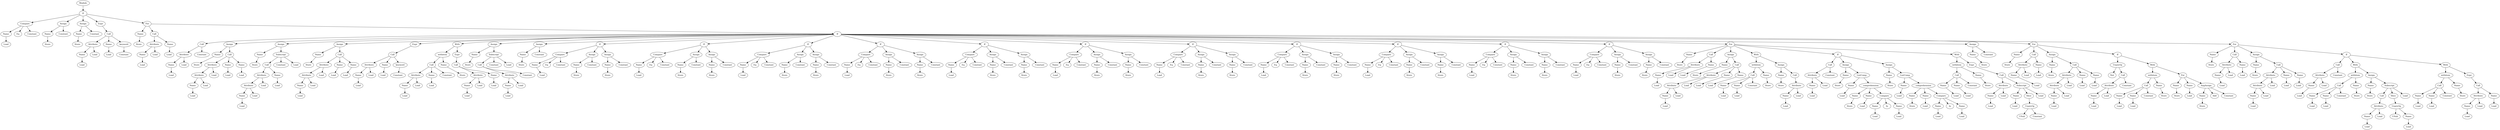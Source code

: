 digraph {
	root [label=Module]
	"root.body_0" [label=If]
	root -> "root.body_0"
	"root.body_0.test" [label=Compare]
	"root.body_0" -> "root.body_0.test"
	"root.body_0.test.left" [label=Name]
	"root.body_0.test" -> "root.body_0.test.left"
	"root.body_0.test.left.ctx" [label=Load]
	"root.body_0.test.left" -> "root.body_0.test.left.ctx"
	"root.body_0.test.ops_0" [label=Eq]
	"root.body_0.test" -> "root.body_0.test.ops_0"
	"root.body_0.test.comparators_0" [label=Constant]
	"root.body_0.test" -> "root.body_0.test.comparators_0"
	"root.body_0.body_0" [label=Assign]
	"root.body_0" -> "root.body_0.body_0"
	"root.body_0.body_0.targets_0" [label=Name]
	"root.body_0.body_0" -> "root.body_0.body_0.targets_0"
	"root.body_0.body_0.targets_0.ctx" [label=Store]
	"root.body_0.body_0.targets_0" -> "root.body_0.body_0.targets_0.ctx"
	"root.body_0.body_0.value" [label=Constant]
	"root.body_0.body_0" -> "root.body_0.body_0.value"
	"root.body_0.body_1" [label=Assign]
	"root.body_0" -> "root.body_0.body_1"
	"root.body_0.body_1.targets_0" [label=Name]
	"root.body_0.body_1" -> "root.body_0.body_1.targets_0"
	"root.body_0.body_1.targets_0.ctx" [label=Store]
	"root.body_0.body_1.targets_0" -> "root.body_0.body_1.targets_0.ctx"
	"root.body_0.body_1.value" [label=Constant]
	"root.body_0.body_1" -> "root.body_0.body_1.value"
	"root.body_0.body_2" [label=Expr]
	"root.body_0" -> "root.body_0.body_2"
	"root.body_0.body_2.value" [label=Call]
	"root.body_0.body_2" -> "root.body_0.body_2.value"
	"root.body_0.body_2.value.func" [label=Attribute]
	"root.body_0.body_2.value" -> "root.body_0.body_2.value.func"
	"root.body_0.body_2.value.func.value" [label=Name]
	"root.body_0.body_2.value.func" -> "root.body_0.body_2.value.func.value"
	"root.body_0.body_2.value.func.value.ctx" [label=Load]
	"root.body_0.body_2.value.func.value" -> "root.body_0.body_2.value.func.value.ctx"
	"root.body_0.body_2.value.func.ctx" [label=Load]
	"root.body_0.body_2.value.func" -> "root.body_0.body_2.value.func.ctx"
	"root.body_0.body_2.value.args_0" [label=Name]
	"root.body_0.body_2.value" -> "root.body_0.body_2.value.args_0"
	"root.body_0.body_2.value.args_0.ctx" [label=Load]
	"root.body_0.body_2.value.args_0" -> "root.body_0.body_2.value.args_0.ctx"
	"root.body_0.body_2.value.keywords_0" [label=keyword]
	"root.body_0.body_2.value" -> "root.body_0.body_2.value.keywords_0"
	"root.body_0.body_2.value.keywords_0.value" [label=Constant]
	"root.body_0.body_2.value.keywords_0" -> "root.body_0.body_2.value.keywords_0.value"
	"root.body_0.body_3" [label=For]
	"root.body_0" -> "root.body_0.body_3"
	"root.body_0.body_3.target" [label=Name]
	"root.body_0.body_3" -> "root.body_0.body_3.target"
	"root.body_0.body_3.target.ctx" [label=Store]
	"root.body_0.body_3.target" -> "root.body_0.body_3.target.ctx"
	"root.body_0.body_3.iter" [label=Call]
	"root.body_0.body_3" -> "root.body_0.body_3.iter"
	"root.body_0.body_3.iter.func" [label=Attribute]
	"root.body_0.body_3.iter" -> "root.body_0.body_3.iter.func"
	"root.body_0.body_3.iter.func.value" [label=Name]
	"root.body_0.body_3.iter.func" -> "root.body_0.body_3.iter.func.value"
	"root.body_0.body_3.iter.func.value.ctx" [label=Load]
	"root.body_0.body_3.iter.func.value" -> "root.body_0.body_3.iter.func.value.ctx"
	"root.body_0.body_3.iter.func.ctx" [label=Load]
	"root.body_0.body_3.iter.func" -> "root.body_0.body_3.iter.func.ctx"
	"root.body_0.body_3.iter.args_0" [label=Name]
	"root.body_0.body_3.iter" -> "root.body_0.body_3.iter.args_0"
	"root.body_0.body_3.iter.args_0.ctx" [label=Load]
	"root.body_0.body_3.iter.args_0" -> "root.body_0.body_3.iter.args_0.ctx"
	"root.body_0.body_3.body_0" [label=If]
	"root.body_0.body_3" -> "root.body_0.body_3.body_0"
	"root.body_0.body_3.body_0.test" [label=Call]
	"root.body_0.body_3.body_0" -> "root.body_0.body_3.body_0.test"
	"root.body_0.body_3.body_0.test.func" [label=Attribute]
	"root.body_0.body_3.body_0.test" -> "root.body_0.body_3.body_0.test.func"
	"root.body_0.body_3.body_0.test.func.value" [label=Name]
	"root.body_0.body_3.body_0.test.func" -> "root.body_0.body_3.body_0.test.func.value"
	"root.body_0.body_3.body_0.test.func.value.ctx" [label=Load]
	"root.body_0.body_3.body_0.test.func.value" -> "root.body_0.body_3.body_0.test.func.value.ctx"
	"root.body_0.body_3.body_0.test.func.ctx" [label=Load]
	"root.body_0.body_3.body_0.test.func" -> "root.body_0.body_3.body_0.test.func.ctx"
	"root.body_0.body_3.body_0.test.args_0" [label=Constant]
	"root.body_0.body_3.body_0.test" -> "root.body_0.body_3.body_0.test.args_0"
	"root.body_0.body_3.body_0.body_0" [label=Assign]
	"root.body_0.body_3.body_0" -> "root.body_0.body_3.body_0.body_0"
	"root.body_0.body_3.body_0.body_0.targets_0" [label=Name]
	"root.body_0.body_3.body_0.body_0" -> "root.body_0.body_3.body_0.body_0.targets_0"
	"root.body_0.body_3.body_0.body_0.targets_0.ctx" [label=Store]
	"root.body_0.body_3.body_0.body_0.targets_0" -> "root.body_0.body_3.body_0.body_0.targets_0.ctx"
	"root.body_0.body_3.body_0.body_0.value" [label=Call]
	"root.body_0.body_3.body_0.body_0" -> "root.body_0.body_3.body_0.body_0.value"
	"root.body_0.body_3.body_0.body_0.value.func" [label=Attribute]
	"root.body_0.body_3.body_0.body_0.value" -> "root.body_0.body_3.body_0.body_0.value.func"
	"root.body_0.body_3.body_0.body_0.value.func.value" [label=Attribute]
	"root.body_0.body_3.body_0.body_0.value.func" -> "root.body_0.body_3.body_0.body_0.value.func.value"
	"root.body_0.body_3.body_0.body_0.value.func.value.value" [label=Name]
	"root.body_0.body_3.body_0.body_0.value.func.value" -> "root.body_0.body_3.body_0.body_0.value.func.value.value"
	"root.body_0.body_3.body_0.body_0.value.func.value.value.ctx" [label=Load]
	"root.body_0.body_3.body_0.body_0.value.func.value.value" -> "root.body_0.body_3.body_0.body_0.value.func.value.value.ctx"
	"root.body_0.body_3.body_0.body_0.value.func.value.ctx" [label=Load]
	"root.body_0.body_3.body_0.body_0.value.func.value" -> "root.body_0.body_3.body_0.body_0.value.func.value.ctx"
	"root.body_0.body_3.body_0.body_0.value.func.ctx" [label=Load]
	"root.body_0.body_3.body_0.body_0.value.func" -> "root.body_0.body_3.body_0.body_0.value.func.ctx"
	"root.body_0.body_3.body_0.body_0.value.args_0" [label=Name]
	"root.body_0.body_3.body_0.body_0.value" -> "root.body_0.body_3.body_0.body_0.value.args_0"
	"root.body_0.body_3.body_0.body_0.value.args_0.ctx" [label=Load]
	"root.body_0.body_3.body_0.body_0.value.args_0" -> "root.body_0.body_3.body_0.body_0.value.args_0.ctx"
	"root.body_0.body_3.body_0.body_0.value.args_1" [label=Name]
	"root.body_0.body_3.body_0.body_0.value" -> "root.body_0.body_3.body_0.body_0.value.args_1"
	"root.body_0.body_3.body_0.body_0.value.args_1.ctx" [label=Load]
	"root.body_0.body_3.body_0.body_0.value.args_1" -> "root.body_0.body_3.body_0.body_0.value.args_1.ctx"
	"root.body_0.body_3.body_0.body_1" [label=Assign]
	"root.body_0.body_3.body_0" -> "root.body_0.body_3.body_0.body_1"
	"root.body_0.body_3.body_0.body_1.targets_0" [label=Name]
	"root.body_0.body_3.body_0.body_1" -> "root.body_0.body_3.body_0.body_1.targets_0"
	"root.body_0.body_3.body_0.body_1.targets_0.ctx" [label=Store]
	"root.body_0.body_3.body_0.body_1.targets_0" -> "root.body_0.body_3.body_0.body_1.targets_0.ctx"
	"root.body_0.body_3.body_0.body_1.value" [label=Subscript]
	"root.body_0.body_3.body_0.body_1" -> "root.body_0.body_3.body_0.body_1.value"
	"root.body_0.body_3.body_0.body_1.value.value" [label=Call]
	"root.body_0.body_3.body_0.body_1.value" -> "root.body_0.body_3.body_0.body_1.value.value"
	"root.body_0.body_3.body_0.body_1.value.value.func" [label=Attribute]
	"root.body_0.body_3.body_0.body_1.value.value" -> "root.body_0.body_3.body_0.body_1.value.value.func"
	"root.body_0.body_3.body_0.body_1.value.value.func.value" [label=Attribute]
	"root.body_0.body_3.body_0.body_1.value.value.func" -> "root.body_0.body_3.body_0.body_1.value.value.func.value"
	"root.body_0.body_3.body_0.body_1.value.value.func.value.value" [label=Name]
	"root.body_0.body_3.body_0.body_1.value.value.func.value" -> "root.body_0.body_3.body_0.body_1.value.value.func.value.value"
	"root.body_0.body_3.body_0.body_1.value.value.func.value.value.ctx" [label=Load]
	"root.body_0.body_3.body_0.body_1.value.value.func.value.value" -> "root.body_0.body_3.body_0.body_1.value.value.func.value.value.ctx"
	"root.body_0.body_3.body_0.body_1.value.value.func.value.ctx" [label=Load]
	"root.body_0.body_3.body_0.body_1.value.value.func.value" -> "root.body_0.body_3.body_0.body_1.value.value.func.value.ctx"
	"root.body_0.body_3.body_0.body_1.value.value.func.ctx" [label=Load]
	"root.body_0.body_3.body_0.body_1.value.value.func" -> "root.body_0.body_3.body_0.body_1.value.value.func.ctx"
	"root.body_0.body_3.body_0.body_1.value.value.args_0" [label=Name]
	"root.body_0.body_3.body_0.body_1.value.value" -> "root.body_0.body_3.body_0.body_1.value.value.args_0"
	"root.body_0.body_3.body_0.body_1.value.value.args_0.ctx" [label=Load]
	"root.body_0.body_3.body_0.body_1.value.value.args_0" -> "root.body_0.body_3.body_0.body_1.value.value.args_0.ctx"
	"root.body_0.body_3.body_0.body_1.value.slice" [label=Constant]
	"root.body_0.body_3.body_0.body_1.value" -> "root.body_0.body_3.body_0.body_1.value.slice"
	"root.body_0.body_3.body_0.body_1.value.ctx" [label=Load]
	"root.body_0.body_3.body_0.body_1.value" -> "root.body_0.body_3.body_0.body_1.value.ctx"
	"root.body_0.body_3.body_0.body_2" [label=Assign]
	"root.body_0.body_3.body_0" -> "root.body_0.body_3.body_0.body_2"
	"root.body_0.body_3.body_0.body_2.targets_0" [label=Name]
	"root.body_0.body_3.body_0.body_2" -> "root.body_0.body_3.body_0.body_2.targets_0"
	"root.body_0.body_3.body_0.body_2.targets_0.ctx" [label=Store]
	"root.body_0.body_3.body_0.body_2.targets_0" -> "root.body_0.body_3.body_0.body_2.targets_0.ctx"
	"root.body_0.body_3.body_0.body_2.value" [label=Call]
	"root.body_0.body_3.body_0.body_2" -> "root.body_0.body_3.body_0.body_2.value"
	"root.body_0.body_3.body_0.body_2.value.func" [label=Attribute]
	"root.body_0.body_3.body_0.body_2.value" -> "root.body_0.body_3.body_0.body_2.value.func"
	"root.body_0.body_3.body_0.body_2.value.func.value" [label=Attribute]
	"root.body_0.body_3.body_0.body_2.value.func" -> "root.body_0.body_3.body_0.body_2.value.func.value"
	"root.body_0.body_3.body_0.body_2.value.func.value.value" [label=Name]
	"root.body_0.body_3.body_0.body_2.value.func.value" -> "root.body_0.body_3.body_0.body_2.value.func.value.value"
	"root.body_0.body_3.body_0.body_2.value.func.value.value.ctx" [label=Load]
	"root.body_0.body_3.body_0.body_2.value.func.value.value" -> "root.body_0.body_3.body_0.body_2.value.func.value.value.ctx"
	"root.body_0.body_3.body_0.body_2.value.func.value.ctx" [label=Load]
	"root.body_0.body_3.body_0.body_2.value.func.value" -> "root.body_0.body_3.body_0.body_2.value.func.value.ctx"
	"root.body_0.body_3.body_0.body_2.value.func.ctx" [label=Load]
	"root.body_0.body_3.body_0.body_2.value.func" -> "root.body_0.body_3.body_0.body_2.value.func.ctx"
	"root.body_0.body_3.body_0.body_2.value.args_0" [label=Name]
	"root.body_0.body_3.body_0.body_2.value" -> "root.body_0.body_3.body_0.body_2.value.args_0"
	"root.body_0.body_3.body_0.body_2.value.args_0.ctx" [label=Load]
	"root.body_0.body_3.body_0.body_2.value.args_0" -> "root.body_0.body_3.body_0.body_2.value.args_0.ctx"
	"root.body_0.body_3.body_0.body_2.value.args_1" [label=Name]
	"root.body_0.body_3.body_0.body_2.value" -> "root.body_0.body_3.body_0.body_2.value.args_1"
	"root.body_0.body_3.body_0.body_2.value.args_1.ctx" [label=Load]
	"root.body_0.body_3.body_0.body_2.value.args_1" -> "root.body_0.body_3.body_0.body_2.value.args_1.ctx"
	"root.body_0.body_3.body_0.body_3" [label=Expr]
	"root.body_0.body_3.body_0" -> "root.body_0.body_3.body_0.body_3"
	"root.body_0.body_3.body_0.body_3.value" [label=Call]
	"root.body_0.body_3.body_0.body_3" -> "root.body_0.body_3.body_0.body_3.value"
	"root.body_0.body_3.body_0.body_3.value.func" [label=Attribute]
	"root.body_0.body_3.body_0.body_3.value" -> "root.body_0.body_3.body_0.body_3.value.func"
	"root.body_0.body_3.body_0.body_3.value.func.value" [label=Name]
	"root.body_0.body_3.body_0.body_3.value.func" -> "root.body_0.body_3.body_0.body_3.value.func.value"
	"root.body_0.body_3.body_0.body_3.value.func.value.ctx" [label=Load]
	"root.body_0.body_3.body_0.body_3.value.func.value" -> "root.body_0.body_3.body_0.body_3.value.func.value.ctx"
	"root.body_0.body_3.body_0.body_3.value.func.ctx" [label=Load]
	"root.body_0.body_3.body_0.body_3.value.func" -> "root.body_0.body_3.body_0.body_3.value.func.ctx"
	"root.body_0.body_3.body_0.body_3.value.args_0" [label=Name]
	"root.body_0.body_3.body_0.body_3.value" -> "root.body_0.body_3.body_0.body_3.value.args_0"
	"root.body_0.body_3.body_0.body_3.value.args_0.ctx" [label=Load]
	"root.body_0.body_3.body_0.body_3.value.args_0" -> "root.body_0.body_3.body_0.body_3.value.args_0.ctx"
	"root.body_0.body_3.body_0.body_3.value.keywords_0" [label=keyword]
	"root.body_0.body_3.body_0.body_3.value" -> "root.body_0.body_3.body_0.body_3.value.keywords_0"
	"root.body_0.body_3.body_0.body_3.value.keywords_0.value" [label=Constant]
	"root.body_0.body_3.body_0.body_3.value.keywords_0" -> "root.body_0.body_3.body_0.body_3.value.keywords_0.value"
	"root.body_0.body_3.body_0.body_4" [label=With]
	"root.body_0.body_3.body_0" -> "root.body_0.body_3.body_0.body_4"
	"root.body_0.body_3.body_0.body_4.items_0" [label=withitem]
	"root.body_0.body_3.body_0.body_4" -> "root.body_0.body_3.body_0.body_4.items_0"
	"root.body_0.body_3.body_0.body_4.items_0.context_expr" [label=Call]
	"root.body_0.body_3.body_0.body_4.items_0" -> "root.body_0.body_3.body_0.body_4.items_0.context_expr"
	"root.body_0.body_3.body_0.body_4.items_0.context_expr.func" [label=Attribute]
	"root.body_0.body_3.body_0.body_4.items_0.context_expr" -> "root.body_0.body_3.body_0.body_4.items_0.context_expr.func"
	"root.body_0.body_3.body_0.body_4.items_0.context_expr.func.value" [label=Name]
	"root.body_0.body_3.body_0.body_4.items_0.context_expr.func" -> "root.body_0.body_3.body_0.body_4.items_0.context_expr.func.value"
	"root.body_0.body_3.body_0.body_4.items_0.context_expr.func.value.ctx" [label=Load]
	"root.body_0.body_3.body_0.body_4.items_0.context_expr.func.value" -> "root.body_0.body_3.body_0.body_4.items_0.context_expr.func.value.ctx"
	"root.body_0.body_3.body_0.body_4.items_0.context_expr.func.ctx" [label=Load]
	"root.body_0.body_3.body_0.body_4.items_0.context_expr.func" -> "root.body_0.body_3.body_0.body_4.items_0.context_expr.func.ctx"
	"root.body_0.body_3.body_0.body_4.items_0.context_expr.args_0" [label=Name]
	"root.body_0.body_3.body_0.body_4.items_0.context_expr" -> "root.body_0.body_3.body_0.body_4.items_0.context_expr.args_0"
	"root.body_0.body_3.body_0.body_4.items_0.context_expr.args_0.ctx" [label=Load]
	"root.body_0.body_3.body_0.body_4.items_0.context_expr.args_0" -> "root.body_0.body_3.body_0.body_4.items_0.context_expr.args_0.ctx"
	"root.body_0.body_3.body_0.body_4.items_0.context_expr.args_1" [label=Constant]
	"root.body_0.body_3.body_0.body_4.items_0.context_expr" -> "root.body_0.body_3.body_0.body_4.items_0.context_expr.args_1"
	"root.body_0.body_3.body_0.body_4.items_0.optional_vars" [label=Name]
	"root.body_0.body_3.body_0.body_4.items_0" -> "root.body_0.body_3.body_0.body_4.items_0.optional_vars"
	"root.body_0.body_3.body_0.body_4.items_0.optional_vars.ctx" [label=Store]
	"root.body_0.body_3.body_0.body_4.items_0.optional_vars" -> "root.body_0.body_3.body_0.body_4.items_0.optional_vars.ctx"
	"root.body_0.body_3.body_0.body_4.body_0" [label=Expr]
	"root.body_0.body_3.body_0.body_4" -> "root.body_0.body_3.body_0.body_4.body_0"
	"root.body_0.body_3.body_0.body_4.body_0.value" [label=Call]
	"root.body_0.body_3.body_0.body_4.body_0" -> "root.body_0.body_3.body_0.body_4.body_0.value"
	"root.body_0.body_3.body_0.body_4.body_0.value.func" [label=Attribute]
	"root.body_0.body_3.body_0.body_4.body_0.value" -> "root.body_0.body_3.body_0.body_4.body_0.value.func"
	"root.body_0.body_3.body_0.body_4.body_0.value.func.value" [label=Name]
	"root.body_0.body_3.body_0.body_4.body_0.value.func" -> "root.body_0.body_3.body_0.body_4.body_0.value.func.value"
	"root.body_0.body_3.body_0.body_4.body_0.value.func.value.ctx" [label=Load]
	"root.body_0.body_3.body_0.body_4.body_0.value.func.value" -> "root.body_0.body_3.body_0.body_4.body_0.value.func.value.ctx"
	"root.body_0.body_3.body_0.body_4.body_0.value.func.ctx" [label=Load]
	"root.body_0.body_3.body_0.body_4.body_0.value.func" -> "root.body_0.body_3.body_0.body_4.body_0.value.func.ctx"
	"root.body_0.body_3.body_0.body_4.body_0.value.args_0" [label=Name]
	"root.body_0.body_3.body_0.body_4.body_0.value" -> "root.body_0.body_3.body_0.body_4.body_0.value.args_0"
	"root.body_0.body_3.body_0.body_4.body_0.value.args_0.ctx" [label=Load]
	"root.body_0.body_3.body_0.body_4.body_0.value.args_0" -> "root.body_0.body_3.body_0.body_4.body_0.value.args_0.ctx"
	"root.body_0.body_3.body_0.body_5" [label=Assign]
	"root.body_0.body_3.body_0" -> "root.body_0.body_3.body_0.body_5"
	"root.body_0.body_3.body_0.body_5.targets_0" [label=Name]
	"root.body_0.body_3.body_0.body_5" -> "root.body_0.body_3.body_0.body_5.targets_0"
	"root.body_0.body_3.body_0.body_5.targets_0.ctx" [label=Store]
	"root.body_0.body_3.body_0.body_5.targets_0" -> "root.body_0.body_3.body_0.body_5.targets_0.ctx"
	"root.body_0.body_3.body_0.body_5.value" [label=Subscript]
	"root.body_0.body_3.body_0.body_5" -> "root.body_0.body_3.body_0.body_5.value"
	"root.body_0.body_3.body_0.body_5.value.value" [label=Call]
	"root.body_0.body_3.body_0.body_5.value" -> "root.body_0.body_3.body_0.body_5.value.value"
	"root.body_0.body_3.body_0.body_5.value.value.func" [label=Attribute]
	"root.body_0.body_3.body_0.body_5.value.value" -> "root.body_0.body_3.body_0.body_5.value.value.func"
	"root.body_0.body_3.body_0.body_5.value.value.func.value" [label=Name]
	"root.body_0.body_3.body_0.body_5.value.value.func" -> "root.body_0.body_3.body_0.body_5.value.value.func.value"
	"root.body_0.body_3.body_0.body_5.value.value.func.value.ctx" [label=Load]
	"root.body_0.body_3.body_0.body_5.value.value.func.value" -> "root.body_0.body_3.body_0.body_5.value.value.func.value.ctx"
	"root.body_0.body_3.body_0.body_5.value.value.func.ctx" [label=Load]
	"root.body_0.body_3.body_0.body_5.value.value.func" -> "root.body_0.body_3.body_0.body_5.value.value.func.ctx"
	"root.body_0.body_3.body_0.body_5.value.value.args_0" [label=Constant]
	"root.body_0.body_3.body_0.body_5.value.value" -> "root.body_0.body_3.body_0.body_5.value.value.args_0"
	"root.body_0.body_3.body_0.body_5.value.slice" [label=Constant]
	"root.body_0.body_3.body_0.body_5.value" -> "root.body_0.body_3.body_0.body_5.value.slice"
	"root.body_0.body_3.body_0.body_5.value.ctx" [label=Load]
	"root.body_0.body_3.body_0.body_5.value" -> "root.body_0.body_3.body_0.body_5.value.ctx"
	"root.body_0.body_3.body_0.body_6" [label=Assign]
	"root.body_0.body_3.body_0" -> "root.body_0.body_3.body_0.body_6"
	"root.body_0.body_3.body_0.body_6.targets_0" [label=Name]
	"root.body_0.body_3.body_0.body_6" -> "root.body_0.body_3.body_0.body_6.targets_0"
	"root.body_0.body_3.body_0.body_6.targets_0.ctx" [label=Store]
	"root.body_0.body_3.body_0.body_6.targets_0" -> "root.body_0.body_3.body_0.body_6.targets_0.ctx"
	"root.body_0.body_3.body_0.body_6.value" [label=Constant]
	"root.body_0.body_3.body_0.body_6" -> "root.body_0.body_3.body_0.body_6.value"
	"root.body_0.body_3.body_0.body_7" [label=If]
	"root.body_0.body_3.body_0" -> "root.body_0.body_3.body_0.body_7"
	"root.body_0.body_3.body_0.body_7.test" [label=Compare]
	"root.body_0.body_3.body_0.body_7" -> "root.body_0.body_3.body_0.body_7.test"
	"root.body_0.body_3.body_0.body_7.test.left" [label=Name]
	"root.body_0.body_3.body_0.body_7.test" -> "root.body_0.body_3.body_0.body_7.test.left"
	"root.body_0.body_3.body_0.body_7.test.left.ctx" [label=Load]
	"root.body_0.body_3.body_0.body_7.test.left" -> "root.body_0.body_3.body_0.body_7.test.left.ctx"
	"root.body_0.body_3.body_0.body_7.test.ops_0" [label=Eq]
	"root.body_0.body_3.body_0.body_7.test" -> "root.body_0.body_3.body_0.body_7.test.ops_0"
	"root.body_0.body_3.body_0.body_7.test.comparators_0" [label=Constant]
	"root.body_0.body_3.body_0.body_7.test" -> "root.body_0.body_3.body_0.body_7.test.comparators_0"
	"root.body_0.body_3.body_0.body_7.body_0" [label=Assign]
	"root.body_0.body_3.body_0.body_7" -> "root.body_0.body_3.body_0.body_7.body_0"
	"root.body_0.body_3.body_0.body_7.body_0.targets_0" [label=Name]
	"root.body_0.body_3.body_0.body_7.body_0" -> "root.body_0.body_3.body_0.body_7.body_0.targets_0"
	"root.body_0.body_3.body_0.body_7.body_0.targets_0.ctx" [label=Store]
	"root.body_0.body_3.body_0.body_7.body_0.targets_0" -> "root.body_0.body_3.body_0.body_7.body_0.targets_0.ctx"
	"root.body_0.body_3.body_0.body_7.body_0.value" [label=Constant]
	"root.body_0.body_3.body_0.body_7.body_0" -> "root.body_0.body_3.body_0.body_7.body_0.value"
	"root.body_0.body_3.body_0.body_7.body_1" [label=Assign]
	"root.body_0.body_3.body_0.body_7" -> "root.body_0.body_3.body_0.body_7.body_1"
	"root.body_0.body_3.body_0.body_7.body_1.targets_0" [label=Name]
	"root.body_0.body_3.body_0.body_7.body_1" -> "root.body_0.body_3.body_0.body_7.body_1.targets_0"
	"root.body_0.body_3.body_0.body_7.body_1.targets_0.ctx" [label=Store]
	"root.body_0.body_3.body_0.body_7.body_1.targets_0" -> "root.body_0.body_3.body_0.body_7.body_1.targets_0.ctx"
	"root.body_0.body_3.body_0.body_7.body_1.value" [label=Constant]
	"root.body_0.body_3.body_0.body_7.body_1" -> "root.body_0.body_3.body_0.body_7.body_1.value"
	"root.body_0.body_3.body_0.body_8" [label=If]
	"root.body_0.body_3.body_0" -> "root.body_0.body_3.body_0.body_8"
	"root.body_0.body_3.body_0.body_8.test" [label=Compare]
	"root.body_0.body_3.body_0.body_8" -> "root.body_0.body_3.body_0.body_8.test"
	"root.body_0.body_3.body_0.body_8.test.left" [label=Name]
	"root.body_0.body_3.body_0.body_8.test" -> "root.body_0.body_3.body_0.body_8.test.left"
	"root.body_0.body_3.body_0.body_8.test.left.ctx" [label=Load]
	"root.body_0.body_3.body_0.body_8.test.left" -> "root.body_0.body_3.body_0.body_8.test.left.ctx"
	"root.body_0.body_3.body_0.body_8.test.ops_0" [label=Eq]
	"root.body_0.body_3.body_0.body_8.test" -> "root.body_0.body_3.body_0.body_8.test.ops_0"
	"root.body_0.body_3.body_0.body_8.test.comparators_0" [label=Constant]
	"root.body_0.body_3.body_0.body_8.test" -> "root.body_0.body_3.body_0.body_8.test.comparators_0"
	"root.body_0.body_3.body_0.body_8.body_0" [label=Assign]
	"root.body_0.body_3.body_0.body_8" -> "root.body_0.body_3.body_0.body_8.body_0"
	"root.body_0.body_3.body_0.body_8.body_0.targets_0" [label=Name]
	"root.body_0.body_3.body_0.body_8.body_0" -> "root.body_0.body_3.body_0.body_8.body_0.targets_0"
	"root.body_0.body_3.body_0.body_8.body_0.targets_0.ctx" [label=Store]
	"root.body_0.body_3.body_0.body_8.body_0.targets_0" -> "root.body_0.body_3.body_0.body_8.body_0.targets_0.ctx"
	"root.body_0.body_3.body_0.body_8.body_0.value" [label=Constant]
	"root.body_0.body_3.body_0.body_8.body_0" -> "root.body_0.body_3.body_0.body_8.body_0.value"
	"root.body_0.body_3.body_0.body_8.body_1" [label=Assign]
	"root.body_0.body_3.body_0.body_8" -> "root.body_0.body_3.body_0.body_8.body_1"
	"root.body_0.body_3.body_0.body_8.body_1.targets_0" [label=Name]
	"root.body_0.body_3.body_0.body_8.body_1" -> "root.body_0.body_3.body_0.body_8.body_1.targets_0"
	"root.body_0.body_3.body_0.body_8.body_1.targets_0.ctx" [label=Store]
	"root.body_0.body_3.body_0.body_8.body_1.targets_0" -> "root.body_0.body_3.body_0.body_8.body_1.targets_0.ctx"
	"root.body_0.body_3.body_0.body_8.body_1.value" [label=Constant]
	"root.body_0.body_3.body_0.body_8.body_1" -> "root.body_0.body_3.body_0.body_8.body_1.value"
	"root.body_0.body_3.body_0.body_9" [label=If]
	"root.body_0.body_3.body_0" -> "root.body_0.body_3.body_0.body_9"
	"root.body_0.body_3.body_0.body_9.test" [label=Compare]
	"root.body_0.body_3.body_0.body_9" -> "root.body_0.body_3.body_0.body_9.test"
	"root.body_0.body_3.body_0.body_9.test.left" [label=Name]
	"root.body_0.body_3.body_0.body_9.test" -> "root.body_0.body_3.body_0.body_9.test.left"
	"root.body_0.body_3.body_0.body_9.test.left.ctx" [label=Load]
	"root.body_0.body_3.body_0.body_9.test.left" -> "root.body_0.body_3.body_0.body_9.test.left.ctx"
	"root.body_0.body_3.body_0.body_9.test.ops_0" [label=Eq]
	"root.body_0.body_3.body_0.body_9.test" -> "root.body_0.body_3.body_0.body_9.test.ops_0"
	"root.body_0.body_3.body_0.body_9.test.comparators_0" [label=Constant]
	"root.body_0.body_3.body_0.body_9.test" -> "root.body_0.body_3.body_0.body_9.test.comparators_0"
	"root.body_0.body_3.body_0.body_9.body_0" [label=Assign]
	"root.body_0.body_3.body_0.body_9" -> "root.body_0.body_3.body_0.body_9.body_0"
	"root.body_0.body_3.body_0.body_9.body_0.targets_0" [label=Name]
	"root.body_0.body_3.body_0.body_9.body_0" -> "root.body_0.body_3.body_0.body_9.body_0.targets_0"
	"root.body_0.body_3.body_0.body_9.body_0.targets_0.ctx" [label=Store]
	"root.body_0.body_3.body_0.body_9.body_0.targets_0" -> "root.body_0.body_3.body_0.body_9.body_0.targets_0.ctx"
	"root.body_0.body_3.body_0.body_9.body_0.value" [label=Constant]
	"root.body_0.body_3.body_0.body_9.body_0" -> "root.body_0.body_3.body_0.body_9.body_0.value"
	"root.body_0.body_3.body_0.body_9.body_1" [label=Assign]
	"root.body_0.body_3.body_0.body_9" -> "root.body_0.body_3.body_0.body_9.body_1"
	"root.body_0.body_3.body_0.body_9.body_1.targets_0" [label=Name]
	"root.body_0.body_3.body_0.body_9.body_1" -> "root.body_0.body_3.body_0.body_9.body_1.targets_0"
	"root.body_0.body_3.body_0.body_9.body_1.targets_0.ctx" [label=Store]
	"root.body_0.body_3.body_0.body_9.body_1.targets_0" -> "root.body_0.body_3.body_0.body_9.body_1.targets_0.ctx"
	"root.body_0.body_3.body_0.body_9.body_1.value" [label=Constant]
	"root.body_0.body_3.body_0.body_9.body_1" -> "root.body_0.body_3.body_0.body_9.body_1.value"
	"root.body_0.body_3.body_0.body_10" [label=If]
	"root.body_0.body_3.body_0" -> "root.body_0.body_3.body_0.body_10"
	"root.body_0.body_3.body_0.body_10.test" [label=Compare]
	"root.body_0.body_3.body_0.body_10" -> "root.body_0.body_3.body_0.body_10.test"
	"root.body_0.body_3.body_0.body_10.test.left" [label=Name]
	"root.body_0.body_3.body_0.body_10.test" -> "root.body_0.body_3.body_0.body_10.test.left"
	"root.body_0.body_3.body_0.body_10.test.left.ctx" [label=Load]
	"root.body_0.body_3.body_0.body_10.test.left" -> "root.body_0.body_3.body_0.body_10.test.left.ctx"
	"root.body_0.body_3.body_0.body_10.test.ops_0" [label=Eq]
	"root.body_0.body_3.body_0.body_10.test" -> "root.body_0.body_3.body_0.body_10.test.ops_0"
	"root.body_0.body_3.body_0.body_10.test.comparators_0" [label=Constant]
	"root.body_0.body_3.body_0.body_10.test" -> "root.body_0.body_3.body_0.body_10.test.comparators_0"
	"root.body_0.body_3.body_0.body_10.body_0" [label=Assign]
	"root.body_0.body_3.body_0.body_10" -> "root.body_0.body_3.body_0.body_10.body_0"
	"root.body_0.body_3.body_0.body_10.body_0.targets_0" [label=Name]
	"root.body_0.body_3.body_0.body_10.body_0" -> "root.body_0.body_3.body_0.body_10.body_0.targets_0"
	"root.body_0.body_3.body_0.body_10.body_0.targets_0.ctx" [label=Store]
	"root.body_0.body_3.body_0.body_10.body_0.targets_0" -> "root.body_0.body_3.body_0.body_10.body_0.targets_0.ctx"
	"root.body_0.body_3.body_0.body_10.body_0.value" [label=Constant]
	"root.body_0.body_3.body_0.body_10.body_0" -> "root.body_0.body_3.body_0.body_10.body_0.value"
	"root.body_0.body_3.body_0.body_10.body_1" [label=Assign]
	"root.body_0.body_3.body_0.body_10" -> "root.body_0.body_3.body_0.body_10.body_1"
	"root.body_0.body_3.body_0.body_10.body_1.targets_0" [label=Name]
	"root.body_0.body_3.body_0.body_10.body_1" -> "root.body_0.body_3.body_0.body_10.body_1.targets_0"
	"root.body_0.body_3.body_0.body_10.body_1.targets_0.ctx" [label=Store]
	"root.body_0.body_3.body_0.body_10.body_1.targets_0" -> "root.body_0.body_3.body_0.body_10.body_1.targets_0.ctx"
	"root.body_0.body_3.body_0.body_10.body_1.value" [label=Constant]
	"root.body_0.body_3.body_0.body_10.body_1" -> "root.body_0.body_3.body_0.body_10.body_1.value"
	"root.body_0.body_3.body_0.body_11" [label=If]
	"root.body_0.body_3.body_0" -> "root.body_0.body_3.body_0.body_11"
	"root.body_0.body_3.body_0.body_11.test" [label=Compare]
	"root.body_0.body_3.body_0.body_11" -> "root.body_0.body_3.body_0.body_11.test"
	"root.body_0.body_3.body_0.body_11.test.left" [label=Name]
	"root.body_0.body_3.body_0.body_11.test" -> "root.body_0.body_3.body_0.body_11.test.left"
	"root.body_0.body_3.body_0.body_11.test.left.ctx" [label=Load]
	"root.body_0.body_3.body_0.body_11.test.left" -> "root.body_0.body_3.body_0.body_11.test.left.ctx"
	"root.body_0.body_3.body_0.body_11.test.ops_0" [label=Eq]
	"root.body_0.body_3.body_0.body_11.test" -> "root.body_0.body_3.body_0.body_11.test.ops_0"
	"root.body_0.body_3.body_0.body_11.test.comparators_0" [label=Constant]
	"root.body_0.body_3.body_0.body_11.test" -> "root.body_0.body_3.body_0.body_11.test.comparators_0"
	"root.body_0.body_3.body_0.body_11.body_0" [label=Assign]
	"root.body_0.body_3.body_0.body_11" -> "root.body_0.body_3.body_0.body_11.body_0"
	"root.body_0.body_3.body_0.body_11.body_0.targets_0" [label=Name]
	"root.body_0.body_3.body_0.body_11.body_0" -> "root.body_0.body_3.body_0.body_11.body_0.targets_0"
	"root.body_0.body_3.body_0.body_11.body_0.targets_0.ctx" [label=Store]
	"root.body_0.body_3.body_0.body_11.body_0.targets_0" -> "root.body_0.body_3.body_0.body_11.body_0.targets_0.ctx"
	"root.body_0.body_3.body_0.body_11.body_0.value" [label=Constant]
	"root.body_0.body_3.body_0.body_11.body_0" -> "root.body_0.body_3.body_0.body_11.body_0.value"
	"root.body_0.body_3.body_0.body_11.body_1" [label=Assign]
	"root.body_0.body_3.body_0.body_11" -> "root.body_0.body_3.body_0.body_11.body_1"
	"root.body_0.body_3.body_0.body_11.body_1.targets_0" [label=Name]
	"root.body_0.body_3.body_0.body_11.body_1" -> "root.body_0.body_3.body_0.body_11.body_1.targets_0"
	"root.body_0.body_3.body_0.body_11.body_1.targets_0.ctx" [label=Store]
	"root.body_0.body_3.body_0.body_11.body_1.targets_0" -> "root.body_0.body_3.body_0.body_11.body_1.targets_0.ctx"
	"root.body_0.body_3.body_0.body_11.body_1.value" [label=Constant]
	"root.body_0.body_3.body_0.body_11.body_1" -> "root.body_0.body_3.body_0.body_11.body_1.value"
	"root.body_0.body_3.body_0.body_12" [label=If]
	"root.body_0.body_3.body_0" -> "root.body_0.body_3.body_0.body_12"
	"root.body_0.body_3.body_0.body_12.test" [label=Compare]
	"root.body_0.body_3.body_0.body_12" -> "root.body_0.body_3.body_0.body_12.test"
	"root.body_0.body_3.body_0.body_12.test.left" [label=Name]
	"root.body_0.body_3.body_0.body_12.test" -> "root.body_0.body_3.body_0.body_12.test.left"
	"root.body_0.body_3.body_0.body_12.test.left.ctx" [label=Load]
	"root.body_0.body_3.body_0.body_12.test.left" -> "root.body_0.body_3.body_0.body_12.test.left.ctx"
	"root.body_0.body_3.body_0.body_12.test.ops_0" [label=Eq]
	"root.body_0.body_3.body_0.body_12.test" -> "root.body_0.body_3.body_0.body_12.test.ops_0"
	"root.body_0.body_3.body_0.body_12.test.comparators_0" [label=Constant]
	"root.body_0.body_3.body_0.body_12.test" -> "root.body_0.body_3.body_0.body_12.test.comparators_0"
	"root.body_0.body_3.body_0.body_12.body_0" [label=Assign]
	"root.body_0.body_3.body_0.body_12" -> "root.body_0.body_3.body_0.body_12.body_0"
	"root.body_0.body_3.body_0.body_12.body_0.targets_0" [label=Name]
	"root.body_0.body_3.body_0.body_12.body_0" -> "root.body_0.body_3.body_0.body_12.body_0.targets_0"
	"root.body_0.body_3.body_0.body_12.body_0.targets_0.ctx" [label=Store]
	"root.body_0.body_3.body_0.body_12.body_0.targets_0" -> "root.body_0.body_3.body_0.body_12.body_0.targets_0.ctx"
	"root.body_0.body_3.body_0.body_12.body_0.value" [label=Constant]
	"root.body_0.body_3.body_0.body_12.body_0" -> "root.body_0.body_3.body_0.body_12.body_0.value"
	"root.body_0.body_3.body_0.body_12.body_1" [label=Assign]
	"root.body_0.body_3.body_0.body_12" -> "root.body_0.body_3.body_0.body_12.body_1"
	"root.body_0.body_3.body_0.body_12.body_1.targets_0" [label=Name]
	"root.body_0.body_3.body_0.body_12.body_1" -> "root.body_0.body_3.body_0.body_12.body_1.targets_0"
	"root.body_0.body_3.body_0.body_12.body_1.targets_0.ctx" [label=Store]
	"root.body_0.body_3.body_0.body_12.body_1.targets_0" -> "root.body_0.body_3.body_0.body_12.body_1.targets_0.ctx"
	"root.body_0.body_3.body_0.body_12.body_1.value" [label=Constant]
	"root.body_0.body_3.body_0.body_12.body_1" -> "root.body_0.body_3.body_0.body_12.body_1.value"
	"root.body_0.body_3.body_0.body_13" [label=If]
	"root.body_0.body_3.body_0" -> "root.body_0.body_3.body_0.body_13"
	"root.body_0.body_3.body_0.body_13.test" [label=Compare]
	"root.body_0.body_3.body_0.body_13" -> "root.body_0.body_3.body_0.body_13.test"
	"root.body_0.body_3.body_0.body_13.test.left" [label=Name]
	"root.body_0.body_3.body_0.body_13.test" -> "root.body_0.body_3.body_0.body_13.test.left"
	"root.body_0.body_3.body_0.body_13.test.left.ctx" [label=Load]
	"root.body_0.body_3.body_0.body_13.test.left" -> "root.body_0.body_3.body_0.body_13.test.left.ctx"
	"root.body_0.body_3.body_0.body_13.test.ops_0" [label=Eq]
	"root.body_0.body_3.body_0.body_13.test" -> "root.body_0.body_3.body_0.body_13.test.ops_0"
	"root.body_0.body_3.body_0.body_13.test.comparators_0" [label=Constant]
	"root.body_0.body_3.body_0.body_13.test" -> "root.body_0.body_3.body_0.body_13.test.comparators_0"
	"root.body_0.body_3.body_0.body_13.body_0" [label=Assign]
	"root.body_0.body_3.body_0.body_13" -> "root.body_0.body_3.body_0.body_13.body_0"
	"root.body_0.body_3.body_0.body_13.body_0.targets_0" [label=Name]
	"root.body_0.body_3.body_0.body_13.body_0" -> "root.body_0.body_3.body_0.body_13.body_0.targets_0"
	"root.body_0.body_3.body_0.body_13.body_0.targets_0.ctx" [label=Store]
	"root.body_0.body_3.body_0.body_13.body_0.targets_0" -> "root.body_0.body_3.body_0.body_13.body_0.targets_0.ctx"
	"root.body_0.body_3.body_0.body_13.body_0.value" [label=Constant]
	"root.body_0.body_3.body_0.body_13.body_0" -> "root.body_0.body_3.body_0.body_13.body_0.value"
	"root.body_0.body_3.body_0.body_13.body_1" [label=Assign]
	"root.body_0.body_3.body_0.body_13" -> "root.body_0.body_3.body_0.body_13.body_1"
	"root.body_0.body_3.body_0.body_13.body_1.targets_0" [label=Name]
	"root.body_0.body_3.body_0.body_13.body_1" -> "root.body_0.body_3.body_0.body_13.body_1.targets_0"
	"root.body_0.body_3.body_0.body_13.body_1.targets_0.ctx" [label=Store]
	"root.body_0.body_3.body_0.body_13.body_1.targets_0" -> "root.body_0.body_3.body_0.body_13.body_1.targets_0.ctx"
	"root.body_0.body_3.body_0.body_13.body_1.value" [label=Constant]
	"root.body_0.body_3.body_0.body_13.body_1" -> "root.body_0.body_3.body_0.body_13.body_1.value"
	"root.body_0.body_3.body_0.body_14" [label=If]
	"root.body_0.body_3.body_0" -> "root.body_0.body_3.body_0.body_14"
	"root.body_0.body_3.body_0.body_14.test" [label=Compare]
	"root.body_0.body_3.body_0.body_14" -> "root.body_0.body_3.body_0.body_14.test"
	"root.body_0.body_3.body_0.body_14.test.left" [label=Name]
	"root.body_0.body_3.body_0.body_14.test" -> "root.body_0.body_3.body_0.body_14.test.left"
	"root.body_0.body_3.body_0.body_14.test.left.ctx" [label=Load]
	"root.body_0.body_3.body_0.body_14.test.left" -> "root.body_0.body_3.body_0.body_14.test.left.ctx"
	"root.body_0.body_3.body_0.body_14.test.ops_0" [label=Eq]
	"root.body_0.body_3.body_0.body_14.test" -> "root.body_0.body_3.body_0.body_14.test.ops_0"
	"root.body_0.body_3.body_0.body_14.test.comparators_0" [label=Constant]
	"root.body_0.body_3.body_0.body_14.test" -> "root.body_0.body_3.body_0.body_14.test.comparators_0"
	"root.body_0.body_3.body_0.body_14.body_0" [label=Assign]
	"root.body_0.body_3.body_0.body_14" -> "root.body_0.body_3.body_0.body_14.body_0"
	"root.body_0.body_3.body_0.body_14.body_0.targets_0" [label=Name]
	"root.body_0.body_3.body_0.body_14.body_0" -> "root.body_0.body_3.body_0.body_14.body_0.targets_0"
	"root.body_0.body_3.body_0.body_14.body_0.targets_0.ctx" [label=Store]
	"root.body_0.body_3.body_0.body_14.body_0.targets_0" -> "root.body_0.body_3.body_0.body_14.body_0.targets_0.ctx"
	"root.body_0.body_3.body_0.body_14.body_0.value" [label=Constant]
	"root.body_0.body_3.body_0.body_14.body_0" -> "root.body_0.body_3.body_0.body_14.body_0.value"
	"root.body_0.body_3.body_0.body_14.body_1" [label=Assign]
	"root.body_0.body_3.body_0.body_14" -> "root.body_0.body_3.body_0.body_14.body_1"
	"root.body_0.body_3.body_0.body_14.body_1.targets_0" [label=Name]
	"root.body_0.body_3.body_0.body_14.body_1" -> "root.body_0.body_3.body_0.body_14.body_1.targets_0"
	"root.body_0.body_3.body_0.body_14.body_1.targets_0.ctx" [label=Store]
	"root.body_0.body_3.body_0.body_14.body_1.targets_0" -> "root.body_0.body_3.body_0.body_14.body_1.targets_0.ctx"
	"root.body_0.body_3.body_0.body_14.body_1.value" [label=Constant]
	"root.body_0.body_3.body_0.body_14.body_1" -> "root.body_0.body_3.body_0.body_14.body_1.value"
	"root.body_0.body_3.body_0.body_15" [label=If]
	"root.body_0.body_3.body_0" -> "root.body_0.body_3.body_0.body_15"
	"root.body_0.body_3.body_0.body_15.test" [label=Compare]
	"root.body_0.body_3.body_0.body_15" -> "root.body_0.body_3.body_0.body_15.test"
	"root.body_0.body_3.body_0.body_15.test.left" [label=Name]
	"root.body_0.body_3.body_0.body_15.test" -> "root.body_0.body_3.body_0.body_15.test.left"
	"root.body_0.body_3.body_0.body_15.test.left.ctx" [label=Load]
	"root.body_0.body_3.body_0.body_15.test.left" -> "root.body_0.body_3.body_0.body_15.test.left.ctx"
	"root.body_0.body_3.body_0.body_15.test.ops_0" [label=Eq]
	"root.body_0.body_3.body_0.body_15.test" -> "root.body_0.body_3.body_0.body_15.test.ops_0"
	"root.body_0.body_3.body_0.body_15.test.comparators_0" [label=Constant]
	"root.body_0.body_3.body_0.body_15.test" -> "root.body_0.body_3.body_0.body_15.test.comparators_0"
	"root.body_0.body_3.body_0.body_15.body_0" [label=Assign]
	"root.body_0.body_3.body_0.body_15" -> "root.body_0.body_3.body_0.body_15.body_0"
	"root.body_0.body_3.body_0.body_15.body_0.targets_0" [label=Name]
	"root.body_0.body_3.body_0.body_15.body_0" -> "root.body_0.body_3.body_0.body_15.body_0.targets_0"
	"root.body_0.body_3.body_0.body_15.body_0.targets_0.ctx" [label=Store]
	"root.body_0.body_3.body_0.body_15.body_0.targets_0" -> "root.body_0.body_3.body_0.body_15.body_0.targets_0.ctx"
	"root.body_0.body_3.body_0.body_15.body_0.value" [label=Constant]
	"root.body_0.body_3.body_0.body_15.body_0" -> "root.body_0.body_3.body_0.body_15.body_0.value"
	"root.body_0.body_3.body_0.body_15.body_1" [label=Assign]
	"root.body_0.body_3.body_0.body_15" -> "root.body_0.body_3.body_0.body_15.body_1"
	"root.body_0.body_3.body_0.body_15.body_1.targets_0" [label=Name]
	"root.body_0.body_3.body_0.body_15.body_1" -> "root.body_0.body_3.body_0.body_15.body_1.targets_0"
	"root.body_0.body_3.body_0.body_15.body_1.targets_0.ctx" [label=Store]
	"root.body_0.body_3.body_0.body_15.body_1.targets_0" -> "root.body_0.body_3.body_0.body_15.body_1.targets_0.ctx"
	"root.body_0.body_3.body_0.body_15.body_1.value" [label=Constant]
	"root.body_0.body_3.body_0.body_15.body_1" -> "root.body_0.body_3.body_0.body_15.body_1.value"
	"root.body_0.body_3.body_0.body_16" [label=If]
	"root.body_0.body_3.body_0" -> "root.body_0.body_3.body_0.body_16"
	"root.body_0.body_3.body_0.body_16.test" [label=Compare]
	"root.body_0.body_3.body_0.body_16" -> "root.body_0.body_3.body_0.body_16.test"
	"root.body_0.body_3.body_0.body_16.test.left" [label=Name]
	"root.body_0.body_3.body_0.body_16.test" -> "root.body_0.body_3.body_0.body_16.test.left"
	"root.body_0.body_3.body_0.body_16.test.left.ctx" [label=Load]
	"root.body_0.body_3.body_0.body_16.test.left" -> "root.body_0.body_3.body_0.body_16.test.left.ctx"
	"root.body_0.body_3.body_0.body_16.test.ops_0" [label=Eq]
	"root.body_0.body_3.body_0.body_16.test" -> "root.body_0.body_3.body_0.body_16.test.ops_0"
	"root.body_0.body_3.body_0.body_16.test.comparators_0" [label=Constant]
	"root.body_0.body_3.body_0.body_16.test" -> "root.body_0.body_3.body_0.body_16.test.comparators_0"
	"root.body_0.body_3.body_0.body_16.body_0" [label=Assign]
	"root.body_0.body_3.body_0.body_16" -> "root.body_0.body_3.body_0.body_16.body_0"
	"root.body_0.body_3.body_0.body_16.body_0.targets_0" [label=Name]
	"root.body_0.body_3.body_0.body_16.body_0" -> "root.body_0.body_3.body_0.body_16.body_0.targets_0"
	"root.body_0.body_3.body_0.body_16.body_0.targets_0.ctx" [label=Store]
	"root.body_0.body_3.body_0.body_16.body_0.targets_0" -> "root.body_0.body_3.body_0.body_16.body_0.targets_0.ctx"
	"root.body_0.body_3.body_0.body_16.body_0.value" [label=Constant]
	"root.body_0.body_3.body_0.body_16.body_0" -> "root.body_0.body_3.body_0.body_16.body_0.value"
	"root.body_0.body_3.body_0.body_16.body_1" [label=Assign]
	"root.body_0.body_3.body_0.body_16" -> "root.body_0.body_3.body_0.body_16.body_1"
	"root.body_0.body_3.body_0.body_16.body_1.targets_0" [label=Name]
	"root.body_0.body_3.body_0.body_16.body_1" -> "root.body_0.body_3.body_0.body_16.body_1.targets_0"
	"root.body_0.body_3.body_0.body_16.body_1.targets_0.ctx" [label=Store]
	"root.body_0.body_3.body_0.body_16.body_1.targets_0" -> "root.body_0.body_3.body_0.body_16.body_1.targets_0.ctx"
	"root.body_0.body_3.body_0.body_16.body_1.value" [label=Constant]
	"root.body_0.body_3.body_0.body_16.body_1" -> "root.body_0.body_3.body_0.body_16.body_1.value"
	"root.body_0.body_3.body_0.body_17" [label=If]
	"root.body_0.body_3.body_0" -> "root.body_0.body_3.body_0.body_17"
	"root.body_0.body_3.body_0.body_17.test" [label=Compare]
	"root.body_0.body_3.body_0.body_17" -> "root.body_0.body_3.body_0.body_17.test"
	"root.body_0.body_3.body_0.body_17.test.left" [label=Name]
	"root.body_0.body_3.body_0.body_17.test" -> "root.body_0.body_3.body_0.body_17.test.left"
	"root.body_0.body_3.body_0.body_17.test.left.ctx" [label=Load]
	"root.body_0.body_3.body_0.body_17.test.left" -> "root.body_0.body_3.body_0.body_17.test.left.ctx"
	"root.body_0.body_3.body_0.body_17.test.ops_0" [label=Eq]
	"root.body_0.body_3.body_0.body_17.test" -> "root.body_0.body_3.body_0.body_17.test.ops_0"
	"root.body_0.body_3.body_0.body_17.test.comparators_0" [label=Constant]
	"root.body_0.body_3.body_0.body_17.test" -> "root.body_0.body_3.body_0.body_17.test.comparators_0"
	"root.body_0.body_3.body_0.body_17.body_0" [label=Assign]
	"root.body_0.body_3.body_0.body_17" -> "root.body_0.body_3.body_0.body_17.body_0"
	"root.body_0.body_3.body_0.body_17.body_0.targets_0" [label=Name]
	"root.body_0.body_3.body_0.body_17.body_0" -> "root.body_0.body_3.body_0.body_17.body_0.targets_0"
	"root.body_0.body_3.body_0.body_17.body_0.targets_0.ctx" [label=Store]
	"root.body_0.body_3.body_0.body_17.body_0.targets_0" -> "root.body_0.body_3.body_0.body_17.body_0.targets_0.ctx"
	"root.body_0.body_3.body_0.body_17.body_0.value" [label=Constant]
	"root.body_0.body_3.body_0.body_17.body_0" -> "root.body_0.body_3.body_0.body_17.body_0.value"
	"root.body_0.body_3.body_0.body_17.body_1" [label=Assign]
	"root.body_0.body_3.body_0.body_17" -> "root.body_0.body_3.body_0.body_17.body_1"
	"root.body_0.body_3.body_0.body_17.body_1.targets_0" [label=Name]
	"root.body_0.body_3.body_0.body_17.body_1" -> "root.body_0.body_3.body_0.body_17.body_1.targets_0"
	"root.body_0.body_3.body_0.body_17.body_1.targets_0.ctx" [label=Store]
	"root.body_0.body_3.body_0.body_17.body_1.targets_0" -> "root.body_0.body_3.body_0.body_17.body_1.targets_0.ctx"
	"root.body_0.body_3.body_0.body_17.body_1.value" [label=Constant]
	"root.body_0.body_3.body_0.body_17.body_1" -> "root.body_0.body_3.body_0.body_17.body_1.value"
	"root.body_0.body_3.body_0.body_18" [label=For]
	"root.body_0.body_3.body_0" -> "root.body_0.body_3.body_0.body_18"
	"root.body_0.body_3.body_0.body_18.target" [label=Name]
	"root.body_0.body_3.body_0.body_18" -> "root.body_0.body_3.body_0.body_18.target"
	"root.body_0.body_3.body_0.body_18.target.ctx" [label=Store]
	"root.body_0.body_3.body_0.body_18.target" -> "root.body_0.body_3.body_0.body_18.target.ctx"
	"root.body_0.body_3.body_0.body_18.iter" [label=Call]
	"root.body_0.body_3.body_0.body_18" -> "root.body_0.body_3.body_0.body_18.iter"
	"root.body_0.body_3.body_0.body_18.iter.func" [label=Attribute]
	"root.body_0.body_3.body_0.body_18.iter" -> "root.body_0.body_3.body_0.body_18.iter.func"
	"root.body_0.body_3.body_0.body_18.iter.func.value" [label=Name]
	"root.body_0.body_3.body_0.body_18.iter.func" -> "root.body_0.body_3.body_0.body_18.iter.func.value"
	"root.body_0.body_3.body_0.body_18.iter.func.value.ctx" [label=Load]
	"root.body_0.body_3.body_0.body_18.iter.func.value" -> "root.body_0.body_3.body_0.body_18.iter.func.value.ctx"
	"root.body_0.body_3.body_0.body_18.iter.func.ctx" [label=Load]
	"root.body_0.body_3.body_0.body_18.iter.func" -> "root.body_0.body_3.body_0.body_18.iter.func.ctx"
	"root.body_0.body_3.body_0.body_18.iter.args_0" [label=Name]
	"root.body_0.body_3.body_0.body_18.iter" -> "root.body_0.body_3.body_0.body_18.iter.args_0"
	"root.body_0.body_3.body_0.body_18.iter.args_0.ctx" [label=Load]
	"root.body_0.body_3.body_0.body_18.iter.args_0" -> "root.body_0.body_3.body_0.body_18.iter.args_0.ctx"
	"root.body_0.body_3.body_0.body_18.body_0" [label=Assign]
	"root.body_0.body_3.body_0.body_18" -> "root.body_0.body_3.body_0.body_18.body_0"
	"root.body_0.body_3.body_0.body_18.body_0.targets_0" [label=Name]
	"root.body_0.body_3.body_0.body_18.body_0" -> "root.body_0.body_3.body_0.body_18.body_0.targets_0"
	"root.body_0.body_3.body_0.body_18.body_0.targets_0.ctx" [label=Store]
	"root.body_0.body_3.body_0.body_18.body_0.targets_0" -> "root.body_0.body_3.body_0.body_18.body_0.targets_0.ctx"
	"root.body_0.body_3.body_0.body_18.body_0.value" [label=Call]
	"root.body_0.body_3.body_0.body_18.body_0" -> "root.body_0.body_3.body_0.body_18.body_0.value"
	"root.body_0.body_3.body_0.body_18.body_0.value.func" [label=Attribute]
	"root.body_0.body_3.body_0.body_18.body_0.value" -> "root.body_0.body_3.body_0.body_18.body_0.value.func"
	"root.body_0.body_3.body_0.body_18.body_0.value.func.value" [label=Attribute]
	"root.body_0.body_3.body_0.body_18.body_0.value.func" -> "root.body_0.body_3.body_0.body_18.body_0.value.func.value"
	"root.body_0.body_3.body_0.body_18.body_0.value.func.value.value" [label=Name]
	"root.body_0.body_3.body_0.body_18.body_0.value.func.value" -> "root.body_0.body_3.body_0.body_18.body_0.value.func.value.value"
	"root.body_0.body_3.body_0.body_18.body_0.value.func.value.value.ctx" [label=Load]
	"root.body_0.body_3.body_0.body_18.body_0.value.func.value.value" -> "root.body_0.body_3.body_0.body_18.body_0.value.func.value.value.ctx"
	"root.body_0.body_3.body_0.body_18.body_0.value.func.value.ctx" [label=Load]
	"root.body_0.body_3.body_0.body_18.body_0.value.func.value" -> "root.body_0.body_3.body_0.body_18.body_0.value.func.value.ctx"
	"root.body_0.body_3.body_0.body_18.body_0.value.func.ctx" [label=Load]
	"root.body_0.body_3.body_0.body_18.body_0.value.func" -> "root.body_0.body_3.body_0.body_18.body_0.value.func.ctx"
	"root.body_0.body_3.body_0.body_18.body_0.value.args_0" [label=Name]
	"root.body_0.body_3.body_0.body_18.body_0.value" -> "root.body_0.body_3.body_0.body_18.body_0.value.args_0"
	"root.body_0.body_3.body_0.body_18.body_0.value.args_0.ctx" [label=Load]
	"root.body_0.body_3.body_0.body_18.body_0.value.args_0" -> "root.body_0.body_3.body_0.body_18.body_0.value.args_0.ctx"
	"root.body_0.body_3.body_0.body_18.body_0.value.args_1" [label=Name]
	"root.body_0.body_3.body_0.body_18.body_0.value" -> "root.body_0.body_3.body_0.body_18.body_0.value.args_1"
	"root.body_0.body_3.body_0.body_18.body_0.value.args_1.ctx" [label=Load]
	"root.body_0.body_3.body_0.body_18.body_0.value.args_1" -> "root.body_0.body_3.body_0.body_18.body_0.value.args_1.ctx"
	"root.body_0.body_3.body_0.body_18.body_1" [label=With]
	"root.body_0.body_3.body_0.body_18" -> "root.body_0.body_3.body_0.body_18.body_1"
	"root.body_0.body_3.body_0.body_18.body_1.items_0" [label=withitem]
	"root.body_0.body_3.body_0.body_18.body_1" -> "root.body_0.body_3.body_0.body_18.body_1.items_0"
	"root.body_0.body_3.body_0.body_18.body_1.items_0.context_expr" [label=Call]
	"root.body_0.body_3.body_0.body_18.body_1.items_0" -> "root.body_0.body_3.body_0.body_18.body_1.items_0.context_expr"
	"root.body_0.body_3.body_0.body_18.body_1.items_0.context_expr.func" [label=Name]
	"root.body_0.body_3.body_0.body_18.body_1.items_0.context_expr" -> "root.body_0.body_3.body_0.body_18.body_1.items_0.context_expr.func"
	"root.body_0.body_3.body_0.body_18.body_1.items_0.context_expr.func.ctx" [label=Load]
	"root.body_0.body_3.body_0.body_18.body_1.items_0.context_expr.func" -> "root.body_0.body_3.body_0.body_18.body_1.items_0.context_expr.func.ctx"
	"root.body_0.body_3.body_0.body_18.body_1.items_0.context_expr.args_0" [label=Name]
	"root.body_0.body_3.body_0.body_18.body_1.items_0.context_expr" -> "root.body_0.body_3.body_0.body_18.body_1.items_0.context_expr.args_0"
	"root.body_0.body_3.body_0.body_18.body_1.items_0.context_expr.args_0.ctx" [label=Load]
	"root.body_0.body_3.body_0.body_18.body_1.items_0.context_expr.args_0" -> "root.body_0.body_3.body_0.body_18.body_1.items_0.context_expr.args_0.ctx"
	"root.body_0.body_3.body_0.body_18.body_1.items_0.context_expr.args_1" [label=Constant]
	"root.body_0.body_3.body_0.body_18.body_1.items_0.context_expr" -> "root.body_0.body_3.body_0.body_18.body_1.items_0.context_expr.args_1"
	"root.body_0.body_3.body_0.body_18.body_1.items_0.optional_vars" [label=Name]
	"root.body_0.body_3.body_0.body_18.body_1.items_0" -> "root.body_0.body_3.body_0.body_18.body_1.items_0.optional_vars"
	"root.body_0.body_3.body_0.body_18.body_1.items_0.optional_vars.ctx" [label=Store]
	"root.body_0.body_3.body_0.body_18.body_1.items_0.optional_vars" -> "root.body_0.body_3.body_0.body_18.body_1.items_0.optional_vars.ctx"
	"root.body_0.body_3.body_0.body_18.body_1.body_0" [label=Assign]
	"root.body_0.body_3.body_0.body_18.body_1" -> "root.body_0.body_3.body_0.body_18.body_1.body_0"
	"root.body_0.body_3.body_0.body_18.body_1.body_0.targets_0" [label=Name]
	"root.body_0.body_3.body_0.body_18.body_1.body_0" -> "root.body_0.body_3.body_0.body_18.body_1.body_0.targets_0"
	"root.body_0.body_3.body_0.body_18.body_1.body_0.targets_0.ctx" [label=Store]
	"root.body_0.body_3.body_0.body_18.body_1.body_0.targets_0" -> "root.body_0.body_3.body_0.body_18.body_1.body_0.targets_0.ctx"
	"root.body_0.body_3.body_0.body_18.body_1.body_0.value" [label=Call]
	"root.body_0.body_3.body_0.body_18.body_1.body_0" -> "root.body_0.body_3.body_0.body_18.body_1.body_0.value"
	"root.body_0.body_3.body_0.body_18.body_1.body_0.value.func" [label=Attribute]
	"root.body_0.body_3.body_0.body_18.body_1.body_0.value" -> "root.body_0.body_3.body_0.body_18.body_1.body_0.value.func"
	"root.body_0.body_3.body_0.body_18.body_1.body_0.value.func.value" [label=Name]
	"root.body_0.body_3.body_0.body_18.body_1.body_0.value.func" -> "root.body_0.body_3.body_0.body_18.body_1.body_0.value.func.value"
	"root.body_0.body_3.body_0.body_18.body_1.body_0.value.func.value.ctx" [label=Load]
	"root.body_0.body_3.body_0.body_18.body_1.body_0.value.func.value" -> "root.body_0.body_3.body_0.body_18.body_1.body_0.value.func.value.ctx"
	"root.body_0.body_3.body_0.body_18.body_1.body_0.value.func.ctx" [label=Load]
	"root.body_0.body_3.body_0.body_18.body_1.body_0.value.func" -> "root.body_0.body_3.body_0.body_18.body_1.body_0.value.func.ctx"
	"root.body_0.body_3.body_0.body_18.body_2" [label=If]
	"root.body_0.body_3.body_0.body_18" -> "root.body_0.body_3.body_0.body_18.body_2"
	"root.body_0.body_3.body_0.body_18.body_2.test" [label=Call]
	"root.body_0.body_3.body_0.body_18.body_2" -> "root.body_0.body_3.body_0.body_18.body_2.test"
	"root.body_0.body_3.body_0.body_18.body_2.test.func" [label=Attribute]
	"root.body_0.body_3.body_0.body_18.body_2.test" -> "root.body_0.body_3.body_0.body_18.body_2.test.func"
	"root.body_0.body_3.body_0.body_18.body_2.test.func.value" [label=Name]
	"root.body_0.body_3.body_0.body_18.body_2.test.func" -> "root.body_0.body_3.body_0.body_18.body_2.test.func.value"
	"root.body_0.body_3.body_0.body_18.body_2.test.func.value.ctx" [label=Load]
	"root.body_0.body_3.body_0.body_18.body_2.test.func.value" -> "root.body_0.body_3.body_0.body_18.body_2.test.func.value.ctx"
	"root.body_0.body_3.body_0.body_18.body_2.test.func.ctx" [label=Load]
	"root.body_0.body_3.body_0.body_18.body_2.test.func" -> "root.body_0.body_3.body_0.body_18.body_2.test.func.ctx"
	"root.body_0.body_3.body_0.body_18.body_2.test.args_0" [label=Constant]
	"root.body_0.body_3.body_0.body_18.body_2.test" -> "root.body_0.body_3.body_0.body_18.body_2.test.args_0"
	"root.body_0.body_3.body_0.body_18.body_2.body_0" [label=Assign]
	"root.body_0.body_3.body_0.body_18.body_2" -> "root.body_0.body_3.body_0.body_18.body_2.body_0"
	"root.body_0.body_3.body_0.body_18.body_2.body_0.targets_0" [label=Name]
	"root.body_0.body_3.body_0.body_18.body_2.body_0" -> "root.body_0.body_3.body_0.body_18.body_2.body_0.targets_0"
	"root.body_0.body_3.body_0.body_18.body_2.body_0.targets_0.ctx" [label=Store]
	"root.body_0.body_3.body_0.body_18.body_2.body_0.targets_0" -> "root.body_0.body_3.body_0.body_18.body_2.body_0.targets_0.ctx"
	"root.body_0.body_3.body_0.body_18.body_2.body_0.value" [label=ListComp]
	"root.body_0.body_3.body_0.body_18.body_2.body_0" -> "root.body_0.body_3.body_0.body_18.body_2.body_0.value"
	"root.body_0.body_3.body_0.body_18.body_2.body_0.value.elt" [label=Name]
	"root.body_0.body_3.body_0.body_18.body_2.body_0.value" -> "root.body_0.body_3.body_0.body_18.body_2.body_0.value.elt"
	"root.body_0.body_3.body_0.body_18.body_2.body_0.value.elt.ctx" [label=Load]
	"root.body_0.body_3.body_0.body_18.body_2.body_0.value.elt" -> "root.body_0.body_3.body_0.body_18.body_2.body_0.value.elt.ctx"
	"root.body_0.body_3.body_0.body_18.body_2.body_0.value.generators_0" [label=comprehension]
	"root.body_0.body_3.body_0.body_18.body_2.body_0.value" -> "root.body_0.body_3.body_0.body_18.body_2.body_0.value.generators_0"
	"root.body_0.body_3.body_0.body_18.body_2.body_0.value.generators_0.target" [label=Name]
	"root.body_0.body_3.body_0.body_18.body_2.body_0.value.generators_0" -> "root.body_0.body_3.body_0.body_18.body_2.body_0.value.generators_0.target"
	"root.body_0.body_3.body_0.body_18.body_2.body_0.value.generators_0.target.ctx" [label=Store]
	"root.body_0.body_3.body_0.body_18.body_2.body_0.value.generators_0.target" -> "root.body_0.body_3.body_0.body_18.body_2.body_0.value.generators_0.target.ctx"
	"root.body_0.body_3.body_0.body_18.body_2.body_0.value.generators_0.iter" [label=Name]
	"root.body_0.body_3.body_0.body_18.body_2.body_0.value.generators_0" -> "root.body_0.body_3.body_0.body_18.body_2.body_0.value.generators_0.iter"
	"root.body_0.body_3.body_0.body_18.body_2.body_0.value.generators_0.iter.ctx" [label=Load]
	"root.body_0.body_3.body_0.body_18.body_2.body_0.value.generators_0.iter" -> "root.body_0.body_3.body_0.body_18.body_2.body_0.value.generators_0.iter.ctx"
	"root.body_0.body_3.body_0.body_18.body_2.body_0.value.generators_0.ifs_0" [label=Compare]
	"root.body_0.body_3.body_0.body_18.body_2.body_0.value.generators_0" -> "root.body_0.body_3.body_0.body_18.body_2.body_0.value.generators_0.ifs_0"
	"root.body_0.body_3.body_0.body_18.body_2.body_0.value.generators_0.ifs_0.left" [label=Name]
	"root.body_0.body_3.body_0.body_18.body_2.body_0.value.generators_0.ifs_0" -> "root.body_0.body_3.body_0.body_18.body_2.body_0.value.generators_0.ifs_0.left"
	"root.body_0.body_3.body_0.body_18.body_2.body_0.value.generators_0.ifs_0.left.ctx" [label=Load]
	"root.body_0.body_3.body_0.body_18.body_2.body_0.value.generators_0.ifs_0.left" -> "root.body_0.body_3.body_0.body_18.body_2.body_0.value.generators_0.ifs_0.left.ctx"
	"root.body_0.body_3.body_0.body_18.body_2.body_0.value.generators_0.ifs_0.ops_0" [label=In]
	"root.body_0.body_3.body_0.body_18.body_2.body_0.value.generators_0.ifs_0" -> "root.body_0.body_3.body_0.body_18.body_2.body_0.value.generators_0.ifs_0.ops_0"
	"root.body_0.body_3.body_0.body_18.body_2.body_0.value.generators_0.ifs_0.comparators_0" [label=Name]
	"root.body_0.body_3.body_0.body_18.body_2.body_0.value.generators_0.ifs_0" -> "root.body_0.body_3.body_0.body_18.body_2.body_0.value.generators_0.ifs_0.comparators_0"
	"root.body_0.body_3.body_0.body_18.body_2.body_0.value.generators_0.ifs_0.comparators_0.ctx" [label=Load]
	"root.body_0.body_3.body_0.body_18.body_2.body_0.value.generators_0.ifs_0.comparators_0" -> "root.body_0.body_3.body_0.body_18.body_2.body_0.value.generators_0.ifs_0.comparators_0.ctx"
	"root.body_0.body_3.body_0.body_18.body_2.orelse_0" [label=Assign]
	"root.body_0.body_3.body_0.body_18.body_2" -> "root.body_0.body_3.body_0.body_18.body_2.orelse_0"
	"root.body_0.body_3.body_0.body_18.body_2.orelse_0.targets_0" [label=Name]
	"root.body_0.body_3.body_0.body_18.body_2.orelse_0" -> "root.body_0.body_3.body_0.body_18.body_2.orelse_0.targets_0"
	"root.body_0.body_3.body_0.body_18.body_2.orelse_0.targets_0.ctx" [label=Store]
	"root.body_0.body_3.body_0.body_18.body_2.orelse_0.targets_0" -> "root.body_0.body_3.body_0.body_18.body_2.orelse_0.targets_0.ctx"
	"root.body_0.body_3.body_0.body_18.body_2.orelse_0.value" [label=ListComp]
	"root.body_0.body_3.body_0.body_18.body_2.orelse_0" -> "root.body_0.body_3.body_0.body_18.body_2.orelse_0.value"
	"root.body_0.body_3.body_0.body_18.body_2.orelse_0.value.elt" [label=Name]
	"root.body_0.body_3.body_0.body_18.body_2.orelse_0.value" -> "root.body_0.body_3.body_0.body_18.body_2.orelse_0.value.elt"
	"root.body_0.body_3.body_0.body_18.body_2.orelse_0.value.elt.ctx" [label=Load]
	"root.body_0.body_3.body_0.body_18.body_2.orelse_0.value.elt" -> "root.body_0.body_3.body_0.body_18.body_2.orelse_0.value.elt.ctx"
	"root.body_0.body_3.body_0.body_18.body_2.orelse_0.value.generators_0" [label=comprehension]
	"root.body_0.body_3.body_0.body_18.body_2.orelse_0.value" -> "root.body_0.body_3.body_0.body_18.body_2.orelse_0.value.generators_0"
	"root.body_0.body_3.body_0.body_18.body_2.orelse_0.value.generators_0.target" [label=Name]
	"root.body_0.body_3.body_0.body_18.body_2.orelse_0.value.generators_0" -> "root.body_0.body_3.body_0.body_18.body_2.orelse_0.value.generators_0.target"
	"root.body_0.body_3.body_0.body_18.body_2.orelse_0.value.generators_0.target.ctx" [label=Store]
	"root.body_0.body_3.body_0.body_18.body_2.orelse_0.value.generators_0.target" -> "root.body_0.body_3.body_0.body_18.body_2.orelse_0.value.generators_0.target.ctx"
	"root.body_0.body_3.body_0.body_18.body_2.orelse_0.value.generators_0.iter" [label=Name]
	"root.body_0.body_3.body_0.body_18.body_2.orelse_0.value.generators_0" -> "root.body_0.body_3.body_0.body_18.body_2.orelse_0.value.generators_0.iter"
	"root.body_0.body_3.body_0.body_18.body_2.orelse_0.value.generators_0.iter.ctx" [label=Load]
	"root.body_0.body_3.body_0.body_18.body_2.orelse_0.value.generators_0.iter" -> "root.body_0.body_3.body_0.body_18.body_2.orelse_0.value.generators_0.iter.ctx"
	"root.body_0.body_3.body_0.body_18.body_2.orelse_0.value.generators_0.ifs_0" [label=Compare]
	"root.body_0.body_3.body_0.body_18.body_2.orelse_0.value.generators_0" -> "root.body_0.body_3.body_0.body_18.body_2.orelse_0.value.generators_0.ifs_0"
	"root.body_0.body_3.body_0.body_18.body_2.orelse_0.value.generators_0.ifs_0.left" [label=Name]
	"root.body_0.body_3.body_0.body_18.body_2.orelse_0.value.generators_0.ifs_0" -> "root.body_0.body_3.body_0.body_18.body_2.orelse_0.value.generators_0.ifs_0.left"
	"root.body_0.body_3.body_0.body_18.body_2.orelse_0.value.generators_0.ifs_0.left.ctx" [label=Load]
	"root.body_0.body_3.body_0.body_18.body_2.orelse_0.value.generators_0.ifs_0.left" -> "root.body_0.body_3.body_0.body_18.body_2.orelse_0.value.generators_0.ifs_0.left.ctx"
	"root.body_0.body_3.body_0.body_18.body_2.orelse_0.value.generators_0.ifs_0.ops_0" [label=In]
	"root.body_0.body_3.body_0.body_18.body_2.orelse_0.value.generators_0.ifs_0" -> "root.body_0.body_3.body_0.body_18.body_2.orelse_0.value.generators_0.ifs_0.ops_0"
	"root.body_0.body_3.body_0.body_18.body_2.orelse_0.value.generators_0.ifs_0.comparators_0" [label=Name]
	"root.body_0.body_3.body_0.body_18.body_2.orelse_0.value.generators_0.ifs_0" -> "root.body_0.body_3.body_0.body_18.body_2.orelse_0.value.generators_0.ifs_0.comparators_0"
	"root.body_0.body_3.body_0.body_18.body_2.orelse_0.value.generators_0.ifs_0.comparators_0.ctx" [label=Load]
	"root.body_0.body_3.body_0.body_18.body_2.orelse_0.value.generators_0.ifs_0.comparators_0" -> "root.body_0.body_3.body_0.body_18.body_2.orelse_0.value.generators_0.ifs_0.comparators_0.ctx"
	"root.body_0.body_3.body_0.body_18.body_3" [label=With]
	"root.body_0.body_3.body_0.body_18" -> "root.body_0.body_3.body_0.body_18.body_3"
	"root.body_0.body_3.body_0.body_18.body_3.items_0" [label=withitem]
	"root.body_0.body_3.body_0.body_18.body_3" -> "root.body_0.body_3.body_0.body_18.body_3.items_0"
	"root.body_0.body_3.body_0.body_18.body_3.items_0.context_expr" [label=Call]
	"root.body_0.body_3.body_0.body_18.body_3.items_0" -> "root.body_0.body_3.body_0.body_18.body_3.items_0.context_expr"
	"root.body_0.body_3.body_0.body_18.body_3.items_0.context_expr.func" [label=Name]
	"root.body_0.body_3.body_0.body_18.body_3.items_0.context_expr" -> "root.body_0.body_3.body_0.body_18.body_3.items_0.context_expr.func"
	"root.body_0.body_3.body_0.body_18.body_3.items_0.context_expr.func.ctx" [label=Load]
	"root.body_0.body_3.body_0.body_18.body_3.items_0.context_expr.func" -> "root.body_0.body_3.body_0.body_18.body_3.items_0.context_expr.func.ctx"
	"root.body_0.body_3.body_0.body_18.body_3.items_0.context_expr.args_0" [label=Name]
	"root.body_0.body_3.body_0.body_18.body_3.items_0.context_expr" -> "root.body_0.body_3.body_0.body_18.body_3.items_0.context_expr.args_0"
	"root.body_0.body_3.body_0.body_18.body_3.items_0.context_expr.args_0.ctx" [label=Load]
	"root.body_0.body_3.body_0.body_18.body_3.items_0.context_expr.args_0" -> "root.body_0.body_3.body_0.body_18.body_3.items_0.context_expr.args_0.ctx"
	"root.body_0.body_3.body_0.body_18.body_3.items_0.context_expr.args_1" [label=Constant]
	"root.body_0.body_3.body_0.body_18.body_3.items_0.context_expr" -> "root.body_0.body_3.body_0.body_18.body_3.items_0.context_expr.args_1"
	"root.body_0.body_3.body_0.body_18.body_3.items_0.optional_vars" [label=Name]
	"root.body_0.body_3.body_0.body_18.body_3.items_0" -> "root.body_0.body_3.body_0.body_18.body_3.items_0.optional_vars"
	"root.body_0.body_3.body_0.body_18.body_3.items_0.optional_vars.ctx" [label=Store]
	"root.body_0.body_3.body_0.body_18.body_3.items_0.optional_vars" -> "root.body_0.body_3.body_0.body_18.body_3.items_0.optional_vars.ctx"
	"root.body_0.body_3.body_0.body_18.body_3.body_0" [label=Expr]
	"root.body_0.body_3.body_0.body_18.body_3" -> "root.body_0.body_3.body_0.body_18.body_3.body_0"
	"root.body_0.body_3.body_0.body_18.body_3.body_0.value" [label=Call]
	"root.body_0.body_3.body_0.body_18.body_3.body_0" -> "root.body_0.body_3.body_0.body_18.body_3.body_0.value"
	"root.body_0.body_3.body_0.body_18.body_3.body_0.value.func" [label=Attribute]
	"root.body_0.body_3.body_0.body_18.body_3.body_0.value" -> "root.body_0.body_3.body_0.body_18.body_3.body_0.value.func"
	"root.body_0.body_3.body_0.body_18.body_3.body_0.value.func.value" [label=Name]
	"root.body_0.body_3.body_0.body_18.body_3.body_0.value.func" -> "root.body_0.body_3.body_0.body_18.body_3.body_0.value.func.value"
	"root.body_0.body_3.body_0.body_18.body_3.body_0.value.func.value.ctx" [label=Load]
	"root.body_0.body_3.body_0.body_18.body_3.body_0.value.func.value" -> "root.body_0.body_3.body_0.body_18.body_3.body_0.value.func.value.ctx"
	"root.body_0.body_3.body_0.body_18.body_3.body_0.value.func.ctx" [label=Load]
	"root.body_0.body_3.body_0.body_18.body_3.body_0.value.func" -> "root.body_0.body_3.body_0.body_18.body_3.body_0.value.func.ctx"
	"root.body_0.body_3.body_0.body_18.body_3.body_0.value.args_0" [label=Subscript]
	"root.body_0.body_3.body_0.body_18.body_3.body_0.value" -> "root.body_0.body_3.body_0.body_18.body_3.body_0.value.args_0"
	"root.body_0.body_3.body_0.body_18.body_3.body_0.value.args_0.value" [label=Name]
	"root.body_0.body_3.body_0.body_18.body_3.body_0.value.args_0" -> "root.body_0.body_3.body_0.body_18.body_3.body_0.value.args_0.value"
	"root.body_0.body_3.body_0.body_18.body_3.body_0.value.args_0.value.ctx" [label=Load]
	"root.body_0.body_3.body_0.body_18.body_3.body_0.value.args_0.value" -> "root.body_0.body_3.body_0.body_18.body_3.body_0.value.args_0.value.ctx"
	"root.body_0.body_3.body_0.body_18.body_3.body_0.value.args_0.slice" [label=Slice]
	"root.body_0.body_3.body_0.body_18.body_3.body_0.value.args_0" -> "root.body_0.body_3.body_0.body_18.body_3.body_0.value.args_0.slice"
	"root.body_0.body_3.body_0.body_18.body_3.body_0.value.args_0.slice.lower" [label=UnaryOp]
	"root.body_0.body_3.body_0.body_18.body_3.body_0.value.args_0.slice" -> "root.body_0.body_3.body_0.body_18.body_3.body_0.value.args_0.slice.lower"
	"root.body_0.body_3.body_0.body_18.body_3.body_0.value.args_0.slice.lower.op" [label=USub]
	"root.body_0.body_3.body_0.body_18.body_3.body_0.value.args_0.slice.lower" -> "root.body_0.body_3.body_0.body_18.body_3.body_0.value.args_0.slice.lower.op"
	"root.body_0.body_3.body_0.body_18.body_3.body_0.value.args_0.slice.lower.operand" [label=Constant]
	"root.body_0.body_3.body_0.body_18.body_3.body_0.value.args_0.slice.lower" -> "root.body_0.body_3.body_0.body_18.body_3.body_0.value.args_0.slice.lower.operand"
	"root.body_0.body_3.body_0.body_18.body_3.body_0.value.args_0.ctx" [label=Load]
	"root.body_0.body_3.body_0.body_18.body_3.body_0.value.args_0" -> "root.body_0.body_3.body_0.body_18.body_3.body_0.value.args_0.ctx"
	"root.body_0.body_3.body_0.body_19" [label=Assign]
	"root.body_0.body_3.body_0" -> "root.body_0.body_3.body_0.body_19"
	"root.body_0.body_3.body_0.body_19.targets_0" [label=Name]
	"root.body_0.body_3.body_0.body_19" -> "root.body_0.body_3.body_0.body_19.targets_0"
	"root.body_0.body_3.body_0.body_19.targets_0.ctx" [label=Store]
	"root.body_0.body_3.body_0.body_19.targets_0" -> "root.body_0.body_3.body_0.body_19.targets_0.ctx"
	"root.body_0.body_3.body_0.body_19.value" [label=Constant]
	"root.body_0.body_3.body_0.body_19" -> "root.body_0.body_3.body_0.body_19.value"
	"root.body_0.body_3.body_0.body_20" [label=For]
	"root.body_0.body_3.body_0" -> "root.body_0.body_3.body_0.body_20"
	"root.body_0.body_3.body_0.body_20.target" [label=Name]
	"root.body_0.body_3.body_0.body_20" -> "root.body_0.body_3.body_0.body_20.target"
	"root.body_0.body_3.body_0.body_20.target.ctx" [label=Store]
	"root.body_0.body_3.body_0.body_20.target" -> "root.body_0.body_3.body_0.body_20.target.ctx"
	"root.body_0.body_3.body_0.body_20.iter" [label=Call]
	"root.body_0.body_3.body_0.body_20" -> "root.body_0.body_3.body_0.body_20.iter"
	"root.body_0.body_3.body_0.body_20.iter.func" [label=Attribute]
	"root.body_0.body_3.body_0.body_20.iter" -> "root.body_0.body_3.body_0.body_20.iter.func"
	"root.body_0.body_3.body_0.body_20.iter.func.value" [label=Name]
	"root.body_0.body_3.body_0.body_20.iter.func" -> "root.body_0.body_3.body_0.body_20.iter.func.value"
	"root.body_0.body_3.body_0.body_20.iter.func.value.ctx" [label=Load]
	"root.body_0.body_3.body_0.body_20.iter.func.value" -> "root.body_0.body_3.body_0.body_20.iter.func.value.ctx"
	"root.body_0.body_3.body_0.body_20.iter.func.ctx" [label=Load]
	"root.body_0.body_3.body_0.body_20.iter.func" -> "root.body_0.body_3.body_0.body_20.iter.func.ctx"
	"root.body_0.body_3.body_0.body_20.iter.args_0" [label=Name]
	"root.body_0.body_3.body_0.body_20.iter" -> "root.body_0.body_3.body_0.body_20.iter.args_0"
	"root.body_0.body_3.body_0.body_20.iter.args_0.ctx" [label=Load]
	"root.body_0.body_3.body_0.body_20.iter.args_0" -> "root.body_0.body_3.body_0.body_20.iter.args_0.ctx"
	"root.body_0.body_3.body_0.body_20.body_0" [label=Assign]
	"root.body_0.body_3.body_0.body_20" -> "root.body_0.body_3.body_0.body_20.body_0"
	"root.body_0.body_3.body_0.body_20.body_0.targets_0" [label=Name]
	"root.body_0.body_3.body_0.body_20.body_0" -> "root.body_0.body_3.body_0.body_20.body_0.targets_0"
	"root.body_0.body_3.body_0.body_20.body_0.targets_0.ctx" [label=Store]
	"root.body_0.body_3.body_0.body_20.body_0.targets_0" -> "root.body_0.body_3.body_0.body_20.body_0.targets_0.ctx"
	"root.body_0.body_3.body_0.body_20.body_0.value" [label=Call]
	"root.body_0.body_3.body_0.body_20.body_0" -> "root.body_0.body_3.body_0.body_20.body_0.value"
	"root.body_0.body_3.body_0.body_20.body_0.value.func" [label=Attribute]
	"root.body_0.body_3.body_0.body_20.body_0.value" -> "root.body_0.body_3.body_0.body_20.body_0.value.func"
	"root.body_0.body_3.body_0.body_20.body_0.value.func.value" [label=Attribute]
	"root.body_0.body_3.body_0.body_20.body_0.value.func" -> "root.body_0.body_3.body_0.body_20.body_0.value.func.value"
	"root.body_0.body_3.body_0.body_20.body_0.value.func.value.value" [label=Name]
	"root.body_0.body_3.body_0.body_20.body_0.value.func.value" -> "root.body_0.body_3.body_0.body_20.body_0.value.func.value.value"
	"root.body_0.body_3.body_0.body_20.body_0.value.func.value.value.ctx" [label=Load]
	"root.body_0.body_3.body_0.body_20.body_0.value.func.value.value" -> "root.body_0.body_3.body_0.body_20.body_0.value.func.value.value.ctx"
	"root.body_0.body_3.body_0.body_20.body_0.value.func.value.ctx" [label=Load]
	"root.body_0.body_3.body_0.body_20.body_0.value.func.value" -> "root.body_0.body_3.body_0.body_20.body_0.value.func.value.ctx"
	"root.body_0.body_3.body_0.body_20.body_0.value.func.ctx" [label=Load]
	"root.body_0.body_3.body_0.body_20.body_0.value.func" -> "root.body_0.body_3.body_0.body_20.body_0.value.func.ctx"
	"root.body_0.body_3.body_0.body_20.body_0.value.args_0" [label=Name]
	"root.body_0.body_3.body_0.body_20.body_0.value" -> "root.body_0.body_3.body_0.body_20.body_0.value.args_0"
	"root.body_0.body_3.body_0.body_20.body_0.value.args_0.ctx" [label=Load]
	"root.body_0.body_3.body_0.body_20.body_0.value.args_0" -> "root.body_0.body_3.body_0.body_20.body_0.value.args_0.ctx"
	"root.body_0.body_3.body_0.body_20.body_0.value.args_1" [label=Name]
	"root.body_0.body_3.body_0.body_20.body_0.value" -> "root.body_0.body_3.body_0.body_20.body_0.value.args_1"
	"root.body_0.body_3.body_0.body_20.body_0.value.args_1.ctx" [label=Load]
	"root.body_0.body_3.body_0.body_20.body_0.value.args_1" -> "root.body_0.body_3.body_0.body_20.body_0.value.args_1.ctx"
	"root.body_0.body_3.body_0.body_20.body_1" [label=If]
	"root.body_0.body_3.body_0.body_20" -> "root.body_0.body_3.body_0.body_20.body_1"
	"root.body_0.body_3.body_0.body_20.body_1.test" [label=UnaryOp]
	"root.body_0.body_3.body_0.body_20.body_1" -> "root.body_0.body_3.body_0.body_20.body_1.test"
	"root.body_0.body_3.body_0.body_20.body_1.test.op" [label=Not]
	"root.body_0.body_3.body_0.body_20.body_1.test" -> "root.body_0.body_3.body_0.body_20.body_1.test.op"
	"root.body_0.body_3.body_0.body_20.body_1.test.operand" [label=Call]
	"root.body_0.body_3.body_0.body_20.body_1.test" -> "root.body_0.body_3.body_0.body_20.body_1.test.operand"
	"root.body_0.body_3.body_0.body_20.body_1.test.operand.func" [label=Attribute]
	"root.body_0.body_3.body_0.body_20.body_1.test.operand" -> "root.body_0.body_3.body_0.body_20.body_1.test.operand.func"
	"root.body_0.body_3.body_0.body_20.body_1.test.operand.func.value" [label=Name]
	"root.body_0.body_3.body_0.body_20.body_1.test.operand.func" -> "root.body_0.body_3.body_0.body_20.body_1.test.operand.func.value"
	"root.body_0.body_3.body_0.body_20.body_1.test.operand.func.value.ctx" [label=Load]
	"root.body_0.body_3.body_0.body_20.body_1.test.operand.func.value" -> "root.body_0.body_3.body_0.body_20.body_1.test.operand.func.value.ctx"
	"root.body_0.body_3.body_0.body_20.body_1.test.operand.func.ctx" [label=Load]
	"root.body_0.body_3.body_0.body_20.body_1.test.operand.func" -> "root.body_0.body_3.body_0.body_20.body_1.test.operand.func.ctx"
	"root.body_0.body_3.body_0.body_20.body_1.test.operand.args_0" [label=Constant]
	"root.body_0.body_3.body_0.body_20.body_1.test.operand" -> "root.body_0.body_3.body_0.body_20.body_1.test.operand.args_0"
	"root.body_0.body_3.body_0.body_20.body_1.body_0" [label=With]
	"root.body_0.body_3.body_0.body_20.body_1" -> "root.body_0.body_3.body_0.body_20.body_1.body_0"
	"root.body_0.body_3.body_0.body_20.body_1.body_0.items_0" [label=withitem]
	"root.body_0.body_3.body_0.body_20.body_1.body_0" -> "root.body_0.body_3.body_0.body_20.body_1.body_0.items_0"
	"root.body_0.body_3.body_0.body_20.body_1.body_0.items_0.context_expr" [label=Call]
	"root.body_0.body_3.body_0.body_20.body_1.body_0.items_0" -> "root.body_0.body_3.body_0.body_20.body_1.body_0.items_0.context_expr"
	"root.body_0.body_3.body_0.body_20.body_1.body_0.items_0.context_expr.func" [label=Name]
	"root.body_0.body_3.body_0.body_20.body_1.body_0.items_0.context_expr" -> "root.body_0.body_3.body_0.body_20.body_1.body_0.items_0.context_expr.func"
	"root.body_0.body_3.body_0.body_20.body_1.body_0.items_0.context_expr.func.ctx" [label=Load]
	"root.body_0.body_3.body_0.body_20.body_1.body_0.items_0.context_expr.func" -> "root.body_0.body_3.body_0.body_20.body_1.body_0.items_0.context_expr.func.ctx"
	"root.body_0.body_3.body_0.body_20.body_1.body_0.items_0.context_expr.args_0" [label=Name]
	"root.body_0.body_3.body_0.body_20.body_1.body_0.items_0.context_expr" -> "root.body_0.body_3.body_0.body_20.body_1.body_0.items_0.context_expr.args_0"
	"root.body_0.body_3.body_0.body_20.body_1.body_0.items_0.context_expr.args_0.ctx" [label=Load]
	"root.body_0.body_3.body_0.body_20.body_1.body_0.items_0.context_expr.args_0" -> "root.body_0.body_3.body_0.body_20.body_1.body_0.items_0.context_expr.args_0.ctx"
	"root.body_0.body_3.body_0.body_20.body_1.body_0.items_0.context_expr.args_1" [label=Constant]
	"root.body_0.body_3.body_0.body_20.body_1.body_0.items_0.context_expr" -> "root.body_0.body_3.body_0.body_20.body_1.body_0.items_0.context_expr.args_1"
	"root.body_0.body_3.body_0.body_20.body_1.body_0.items_0.optional_vars" [label=Name]
	"root.body_0.body_3.body_0.body_20.body_1.body_0.items_0" -> "root.body_0.body_3.body_0.body_20.body_1.body_0.items_0.optional_vars"
	"root.body_0.body_3.body_0.body_20.body_1.body_0.items_0.optional_vars.ctx" [label=Store]
	"root.body_0.body_3.body_0.body_20.body_1.body_0.items_0.optional_vars" -> "root.body_0.body_3.body_0.body_20.body_1.body_0.items_0.optional_vars.ctx"
	"root.body_0.body_3.body_0.body_20.body_1.body_0.body_0" [label=For]
	"root.body_0.body_3.body_0.body_20.body_1.body_0" -> "root.body_0.body_3.body_0.body_20.body_1.body_0.body_0"
	"root.body_0.body_3.body_0.body_20.body_1.body_0.body_0.target" [label=Name]
	"root.body_0.body_3.body_0.body_20.body_1.body_0.body_0" -> "root.body_0.body_3.body_0.body_20.body_1.body_0.body_0.target"
	"root.body_0.body_3.body_0.body_20.body_1.body_0.body_0.target.ctx" [label=Store]
	"root.body_0.body_3.body_0.body_20.body_1.body_0.body_0.target" -> "root.body_0.body_3.body_0.body_20.body_1.body_0.body_0.target.ctx"
	"root.body_0.body_3.body_0.body_20.body_1.body_0.body_0.iter" [label=Name]
	"root.body_0.body_3.body_0.body_20.body_1.body_0.body_0" -> "root.body_0.body_3.body_0.body_20.body_1.body_0.body_0.iter"
	"root.body_0.body_3.body_0.body_20.body_1.body_0.body_0.iter.ctx" [label=Load]
	"root.body_0.body_3.body_0.body_20.body_1.body_0.body_0.iter" -> "root.body_0.body_3.body_0.body_20.body_1.body_0.body_0.iter.ctx"
	"root.body_0.body_3.body_0.body_20.body_1.body_0.body_0.body_0" [label=AugAssign]
	"root.body_0.body_3.body_0.body_20.body_1.body_0.body_0" -> "root.body_0.body_3.body_0.body_20.body_1.body_0.body_0.body_0"
	"root.body_0.body_3.body_0.body_20.body_1.body_0.body_0.body_0.target" [label=Name]
	"root.body_0.body_3.body_0.body_20.body_1.body_0.body_0.body_0" -> "root.body_0.body_3.body_0.body_20.body_1.body_0.body_0.body_0.target"
	"root.body_0.body_3.body_0.body_20.body_1.body_0.body_0.body_0.target.ctx" [label=Store]
	"root.body_0.body_3.body_0.body_20.body_1.body_0.body_0.body_0.target" -> "root.body_0.body_3.body_0.body_20.body_1.body_0.body_0.body_0.target.ctx"
	"root.body_0.body_3.body_0.body_20.body_1.body_0.body_0.body_0.op" [label=Add]
	"root.body_0.body_3.body_0.body_20.body_1.body_0.body_0.body_0" -> "root.body_0.body_3.body_0.body_20.body_1.body_0.body_0.body_0.op"
	"root.body_0.body_3.body_0.body_20.body_1.body_0.body_0.body_0.value" [label=Constant]
	"root.body_0.body_3.body_0.body_20.body_1.body_0.body_0.body_0" -> "root.body_0.body_3.body_0.body_20.body_1.body_0.body_0.body_0.value"
	"root.body_0.body_3.body_0.body_21" [label=For]
	"root.body_0.body_3.body_0" -> "root.body_0.body_3.body_0.body_21"
	"root.body_0.body_3.body_0.body_21.target" [label=Name]
	"root.body_0.body_3.body_0.body_21" -> "root.body_0.body_3.body_0.body_21.target"
	"root.body_0.body_3.body_0.body_21.target.ctx" [label=Store]
	"root.body_0.body_3.body_0.body_21.target" -> "root.body_0.body_3.body_0.body_21.target.ctx"
	"root.body_0.body_3.body_0.body_21.iter" [label=Call]
	"root.body_0.body_3.body_0.body_21" -> "root.body_0.body_3.body_0.body_21.iter"
	"root.body_0.body_3.body_0.body_21.iter.func" [label=Attribute]
	"root.body_0.body_3.body_0.body_21.iter" -> "root.body_0.body_3.body_0.body_21.iter.func"
	"root.body_0.body_3.body_0.body_21.iter.func.value" [label=Name]
	"root.body_0.body_3.body_0.body_21.iter.func" -> "root.body_0.body_3.body_0.body_21.iter.func.value"
	"root.body_0.body_3.body_0.body_21.iter.func.value.ctx" [label=Load]
	"root.body_0.body_3.body_0.body_21.iter.func.value" -> "root.body_0.body_3.body_0.body_21.iter.func.value.ctx"
	"root.body_0.body_3.body_0.body_21.iter.func.ctx" [label=Load]
	"root.body_0.body_3.body_0.body_21.iter.func" -> "root.body_0.body_3.body_0.body_21.iter.func.ctx"
	"root.body_0.body_3.body_0.body_21.iter.args_0" [label=Name]
	"root.body_0.body_3.body_0.body_21.iter" -> "root.body_0.body_3.body_0.body_21.iter.args_0"
	"root.body_0.body_3.body_0.body_21.iter.args_0.ctx" [label=Load]
	"root.body_0.body_3.body_0.body_21.iter.args_0" -> "root.body_0.body_3.body_0.body_21.iter.args_0.ctx"
	"root.body_0.body_3.body_0.body_21.body_0" [label=Assign]
	"root.body_0.body_3.body_0.body_21" -> "root.body_0.body_3.body_0.body_21.body_0"
	"root.body_0.body_3.body_0.body_21.body_0.targets_0" [label=Name]
	"root.body_0.body_3.body_0.body_21.body_0" -> "root.body_0.body_3.body_0.body_21.body_0.targets_0"
	"root.body_0.body_3.body_0.body_21.body_0.targets_0.ctx" [label=Store]
	"root.body_0.body_3.body_0.body_21.body_0.targets_0" -> "root.body_0.body_3.body_0.body_21.body_0.targets_0.ctx"
	"root.body_0.body_3.body_0.body_21.body_0.value" [label=Call]
	"root.body_0.body_3.body_0.body_21.body_0" -> "root.body_0.body_3.body_0.body_21.body_0.value"
	"root.body_0.body_3.body_0.body_21.body_0.value.func" [label=Attribute]
	"root.body_0.body_3.body_0.body_21.body_0.value" -> "root.body_0.body_3.body_0.body_21.body_0.value.func"
	"root.body_0.body_3.body_0.body_21.body_0.value.func.value" [label=Attribute]
	"root.body_0.body_3.body_0.body_21.body_0.value.func" -> "root.body_0.body_3.body_0.body_21.body_0.value.func.value"
	"root.body_0.body_3.body_0.body_21.body_0.value.func.value.value" [label=Name]
	"root.body_0.body_3.body_0.body_21.body_0.value.func.value" -> "root.body_0.body_3.body_0.body_21.body_0.value.func.value.value"
	"root.body_0.body_3.body_0.body_21.body_0.value.func.value.value.ctx" [label=Load]
	"root.body_0.body_3.body_0.body_21.body_0.value.func.value.value" -> "root.body_0.body_3.body_0.body_21.body_0.value.func.value.value.ctx"
	"root.body_0.body_3.body_0.body_21.body_0.value.func.value.ctx" [label=Load]
	"root.body_0.body_3.body_0.body_21.body_0.value.func.value" -> "root.body_0.body_3.body_0.body_21.body_0.value.func.value.ctx"
	"root.body_0.body_3.body_0.body_21.body_0.value.func.ctx" [label=Load]
	"root.body_0.body_3.body_0.body_21.body_0.value.func" -> "root.body_0.body_3.body_0.body_21.body_0.value.func.ctx"
	"root.body_0.body_3.body_0.body_21.body_0.value.args_0" [label=Name]
	"root.body_0.body_3.body_0.body_21.body_0.value" -> "root.body_0.body_3.body_0.body_21.body_0.value.args_0"
	"root.body_0.body_3.body_0.body_21.body_0.value.args_0.ctx" [label=Load]
	"root.body_0.body_3.body_0.body_21.body_0.value.args_0" -> "root.body_0.body_3.body_0.body_21.body_0.value.args_0.ctx"
	"root.body_0.body_3.body_0.body_21.body_0.value.args_1" [label=Name]
	"root.body_0.body_3.body_0.body_21.body_0.value" -> "root.body_0.body_3.body_0.body_21.body_0.value.args_1"
	"root.body_0.body_3.body_0.body_21.body_0.value.args_1.ctx" [label=Load]
	"root.body_0.body_3.body_0.body_21.body_0.value.args_1" -> "root.body_0.body_3.body_0.body_21.body_0.value.args_1.ctx"
	"root.body_0.body_3.body_0.body_21.body_1" [label=If]
	"root.body_0.body_3.body_0.body_21" -> "root.body_0.body_3.body_0.body_21.body_1"
	"root.body_0.body_3.body_0.body_21.body_1.test" [label=Call]
	"root.body_0.body_3.body_0.body_21.body_1" -> "root.body_0.body_3.body_0.body_21.body_1.test"
	"root.body_0.body_3.body_0.body_21.body_1.test.func" [label=Attribute]
	"root.body_0.body_3.body_0.body_21.body_1.test" -> "root.body_0.body_3.body_0.body_21.body_1.test.func"
	"root.body_0.body_3.body_0.body_21.body_1.test.func.value" [label=Name]
	"root.body_0.body_3.body_0.body_21.body_1.test.func" -> "root.body_0.body_3.body_0.body_21.body_1.test.func.value"
	"root.body_0.body_3.body_0.body_21.body_1.test.func.value.ctx" [label=Load]
	"root.body_0.body_3.body_0.body_21.body_1.test.func.value" -> "root.body_0.body_3.body_0.body_21.body_1.test.func.value.ctx"
	"root.body_0.body_3.body_0.body_21.body_1.test.func.ctx" [label=Load]
	"root.body_0.body_3.body_0.body_21.body_1.test.func" -> "root.body_0.body_3.body_0.body_21.body_1.test.func.ctx"
	"root.body_0.body_3.body_0.body_21.body_1.test.args_0" [label=Constant]
	"root.body_0.body_3.body_0.body_21.body_1.test" -> "root.body_0.body_3.body_0.body_21.body_1.test.args_0"
	"root.body_0.body_3.body_0.body_21.body_1.body_0" [label=With]
	"root.body_0.body_3.body_0.body_21.body_1" -> "root.body_0.body_3.body_0.body_21.body_1.body_0"
	"root.body_0.body_3.body_0.body_21.body_1.body_0.items_0" [label=withitem]
	"root.body_0.body_3.body_0.body_21.body_1.body_0" -> "root.body_0.body_3.body_0.body_21.body_1.body_0.items_0"
	"root.body_0.body_3.body_0.body_21.body_1.body_0.items_0.context_expr" [label=Call]
	"root.body_0.body_3.body_0.body_21.body_1.body_0.items_0" -> "root.body_0.body_3.body_0.body_21.body_1.body_0.items_0.context_expr"
	"root.body_0.body_3.body_0.body_21.body_1.body_0.items_0.context_expr.func" [label=Name]
	"root.body_0.body_3.body_0.body_21.body_1.body_0.items_0.context_expr" -> "root.body_0.body_3.body_0.body_21.body_1.body_0.items_0.context_expr.func"
	"root.body_0.body_3.body_0.body_21.body_1.body_0.items_0.context_expr.func.ctx" [label=Load]
	"root.body_0.body_3.body_0.body_21.body_1.body_0.items_0.context_expr.func" -> "root.body_0.body_3.body_0.body_21.body_1.body_0.items_0.context_expr.func.ctx"
	"root.body_0.body_3.body_0.body_21.body_1.body_0.items_0.context_expr.args_0" [label=Name]
	"root.body_0.body_3.body_0.body_21.body_1.body_0.items_0.context_expr" -> "root.body_0.body_3.body_0.body_21.body_1.body_0.items_0.context_expr.args_0"
	"root.body_0.body_3.body_0.body_21.body_1.body_0.items_0.context_expr.args_0.ctx" [label=Load]
	"root.body_0.body_3.body_0.body_21.body_1.body_0.items_0.context_expr.args_0" -> "root.body_0.body_3.body_0.body_21.body_1.body_0.items_0.context_expr.args_0.ctx"
	"root.body_0.body_3.body_0.body_21.body_1.body_0.items_0.context_expr.args_1" [label=Constant]
	"root.body_0.body_3.body_0.body_21.body_1.body_0.items_0.context_expr" -> "root.body_0.body_3.body_0.body_21.body_1.body_0.items_0.context_expr.args_1"
	"root.body_0.body_3.body_0.body_21.body_1.body_0.items_0.optional_vars" [label=Name]
	"root.body_0.body_3.body_0.body_21.body_1.body_0.items_0" -> "root.body_0.body_3.body_0.body_21.body_1.body_0.items_0.optional_vars"
	"root.body_0.body_3.body_0.body_21.body_1.body_0.items_0.optional_vars.ctx" [label=Store]
	"root.body_0.body_3.body_0.body_21.body_1.body_0.items_0.optional_vars" -> "root.body_0.body_3.body_0.body_21.body_1.body_0.items_0.optional_vars.ctx"
	"root.body_0.body_3.body_0.body_21.body_1.body_0.body_0" [label=Assign]
	"root.body_0.body_3.body_0.body_21.body_1.body_0" -> "root.body_0.body_3.body_0.body_21.body_1.body_0.body_0"
	"root.body_0.body_3.body_0.body_21.body_1.body_0.body_0.targets_0" [label=Name]
	"root.body_0.body_3.body_0.body_21.body_1.body_0.body_0" -> "root.body_0.body_3.body_0.body_21.body_1.body_0.body_0.targets_0"
	"root.body_0.body_3.body_0.body_21.body_1.body_0.body_0.targets_0.ctx" [label=Store]
	"root.body_0.body_3.body_0.body_21.body_1.body_0.body_0.targets_0" -> "root.body_0.body_3.body_0.body_21.body_1.body_0.body_0.targets_0.ctx"
	"root.body_0.body_3.body_0.body_21.body_1.body_0.body_0.value" [label=Subscript]
	"root.body_0.body_3.body_0.body_21.body_1.body_0.body_0" -> "root.body_0.body_3.body_0.body_21.body_1.body_0.body_0.value"
	"root.body_0.body_3.body_0.body_21.body_1.body_0.body_0.value.value" [label=Call]
	"root.body_0.body_3.body_0.body_21.body_1.body_0.body_0.value" -> "root.body_0.body_3.body_0.body_21.body_1.body_0.body_0.value.value"
	"root.body_0.body_3.body_0.body_21.body_1.body_0.body_0.value.value.func" [label=Attribute]
	"root.body_0.body_3.body_0.body_21.body_1.body_0.body_0.value.value" -> "root.body_0.body_3.body_0.body_21.body_1.body_0.body_0.value.value.func"
	"root.body_0.body_3.body_0.body_21.body_1.body_0.body_0.value.value.func.value" [label=Name]
	"root.body_0.body_3.body_0.body_21.body_1.body_0.body_0.value.value.func" -> "root.body_0.body_3.body_0.body_21.body_1.body_0.body_0.value.value.func.value"
	"root.body_0.body_3.body_0.body_21.body_1.body_0.body_0.value.value.func.value.ctx" [label=Load]
	"root.body_0.body_3.body_0.body_21.body_1.body_0.body_0.value.value.func.value" -> "root.body_0.body_3.body_0.body_21.body_1.body_0.body_0.value.value.func.value.ctx"
	"root.body_0.body_3.body_0.body_21.body_1.body_0.body_0.value.value.func.ctx" [label=Load]
	"root.body_0.body_3.body_0.body_21.body_1.body_0.body_0.value.value.func" -> "root.body_0.body_3.body_0.body_21.body_1.body_0.body_0.value.value.func.ctx"
	"root.body_0.body_3.body_0.body_21.body_1.body_0.body_0.value.slice" [label=Slice]
	"root.body_0.body_3.body_0.body_21.body_1.body_0.body_0.value" -> "root.body_0.body_3.body_0.body_21.body_1.body_0.body_0.value.slice"
	"root.body_0.body_3.body_0.body_21.body_1.body_0.body_0.value.slice.lower" [label=UnaryOp]
	"root.body_0.body_3.body_0.body_21.body_1.body_0.body_0.value.slice" -> "root.body_0.body_3.body_0.body_21.body_1.body_0.body_0.value.slice.lower"
	"root.body_0.body_3.body_0.body_21.body_1.body_0.body_0.value.slice.lower.op" [label=USub]
	"root.body_0.body_3.body_0.body_21.body_1.body_0.body_0.value.slice.lower" -> "root.body_0.body_3.body_0.body_21.body_1.body_0.body_0.value.slice.lower.op"
	"root.body_0.body_3.body_0.body_21.body_1.body_0.body_0.value.slice.lower.operand" [label=Name]
	"root.body_0.body_3.body_0.body_21.body_1.body_0.body_0.value.slice.lower" -> "root.body_0.body_3.body_0.body_21.body_1.body_0.body_0.value.slice.lower.operand"
	"root.body_0.body_3.body_0.body_21.body_1.body_0.body_0.value.slice.lower.operand.ctx" [label=Load]
	"root.body_0.body_3.body_0.body_21.body_1.body_0.body_0.value.slice.lower.operand" -> "root.body_0.body_3.body_0.body_21.body_1.body_0.body_0.value.slice.lower.operand.ctx"
	"root.body_0.body_3.body_0.body_21.body_1.body_0.body_0.value.ctx" [label=Load]
	"root.body_0.body_3.body_0.body_21.body_1.body_0.body_0.value" -> "root.body_0.body_3.body_0.body_21.body_1.body_0.body_0.value.ctx"
	"root.body_0.body_3.body_0.body_21.body_1.body_1" [label=With]
	"root.body_0.body_3.body_0.body_21.body_1" -> "root.body_0.body_3.body_0.body_21.body_1.body_1"
	"root.body_0.body_3.body_0.body_21.body_1.body_1.items_0" [label=withitem]
	"root.body_0.body_3.body_0.body_21.body_1.body_1" -> "root.body_0.body_3.body_0.body_21.body_1.body_1.items_0"
	"root.body_0.body_3.body_0.body_21.body_1.body_1.items_0.context_expr" [label=Call]
	"root.body_0.body_3.body_0.body_21.body_1.body_1.items_0" -> "root.body_0.body_3.body_0.body_21.body_1.body_1.items_0.context_expr"
	"root.body_0.body_3.body_0.body_21.body_1.body_1.items_0.context_expr.func" [label=Name]
	"root.body_0.body_3.body_0.body_21.body_1.body_1.items_0.context_expr" -> "root.body_0.body_3.body_0.body_21.body_1.body_1.items_0.context_expr.func"
	"root.body_0.body_3.body_0.body_21.body_1.body_1.items_0.context_expr.func.ctx" [label=Load]
	"root.body_0.body_3.body_0.body_21.body_1.body_1.items_0.context_expr.func" -> "root.body_0.body_3.body_0.body_21.body_1.body_1.items_0.context_expr.func.ctx"
	"root.body_0.body_3.body_0.body_21.body_1.body_1.items_0.context_expr.args_0" [label=Name]
	"root.body_0.body_3.body_0.body_21.body_1.body_1.items_0.context_expr" -> "root.body_0.body_3.body_0.body_21.body_1.body_1.items_0.context_expr.args_0"
	"root.body_0.body_3.body_0.body_21.body_1.body_1.items_0.context_expr.args_0.ctx" [label=Load]
	"root.body_0.body_3.body_0.body_21.body_1.body_1.items_0.context_expr.args_0" -> "root.body_0.body_3.body_0.body_21.body_1.body_1.items_0.context_expr.args_0.ctx"
	"root.body_0.body_3.body_0.body_21.body_1.body_1.items_0.context_expr.args_1" [label=Constant]
	"root.body_0.body_3.body_0.body_21.body_1.body_1.items_0.context_expr" -> "root.body_0.body_3.body_0.body_21.body_1.body_1.items_0.context_expr.args_1"
	"root.body_0.body_3.body_0.body_21.body_1.body_1.items_0.optional_vars" [label=Name]
	"root.body_0.body_3.body_0.body_21.body_1.body_1.items_0" -> "root.body_0.body_3.body_0.body_21.body_1.body_1.items_0.optional_vars"
	"root.body_0.body_3.body_0.body_21.body_1.body_1.items_0.optional_vars.ctx" [label=Store]
	"root.body_0.body_3.body_0.body_21.body_1.body_1.items_0.optional_vars" -> "root.body_0.body_3.body_0.body_21.body_1.body_1.items_0.optional_vars.ctx"
	"root.body_0.body_3.body_0.body_21.body_1.body_1.body_0" [label=Expr]
	"root.body_0.body_3.body_0.body_21.body_1.body_1" -> "root.body_0.body_3.body_0.body_21.body_1.body_1.body_0"
	"root.body_0.body_3.body_0.body_21.body_1.body_1.body_0.value" [label=Call]
	"root.body_0.body_3.body_0.body_21.body_1.body_1.body_0" -> "root.body_0.body_3.body_0.body_21.body_1.body_1.body_0.value"
	"root.body_0.body_3.body_0.body_21.body_1.body_1.body_0.value.func" [label=Attribute]
	"root.body_0.body_3.body_0.body_21.body_1.body_1.body_0.value" -> "root.body_0.body_3.body_0.body_21.body_1.body_1.body_0.value.func"
	"root.body_0.body_3.body_0.body_21.body_1.body_1.body_0.value.func.value" [label=Name]
	"root.body_0.body_3.body_0.body_21.body_1.body_1.body_0.value.func" -> "root.body_0.body_3.body_0.body_21.body_1.body_1.body_0.value.func.value"
	"root.body_0.body_3.body_0.body_21.body_1.body_1.body_0.value.func.value.ctx" [label=Load]
	"root.body_0.body_3.body_0.body_21.body_1.body_1.body_0.value.func.value" -> "root.body_0.body_3.body_0.body_21.body_1.body_1.body_0.value.func.value.ctx"
	"root.body_0.body_3.body_0.body_21.body_1.body_1.body_0.value.func.ctx" [label=Load]
	"root.body_0.body_3.body_0.body_21.body_1.body_1.body_0.value.func" -> "root.body_0.body_3.body_0.body_21.body_1.body_1.body_0.value.func.ctx"
	"root.body_0.body_3.body_0.body_21.body_1.body_1.body_0.value.args_0" [label=Name]
	"root.body_0.body_3.body_0.body_21.body_1.body_1.body_0.value" -> "root.body_0.body_3.body_0.body_21.body_1.body_1.body_0.value.args_0"
	"root.body_0.body_3.body_0.body_21.body_1.body_1.body_0.value.args_0.ctx" [label=Load]
	"root.body_0.body_3.body_0.body_21.body_1.body_1.body_0.value.args_0" -> "root.body_0.body_3.body_0.body_21.body_1.body_1.body_0.value.args_0.ctx"
}
